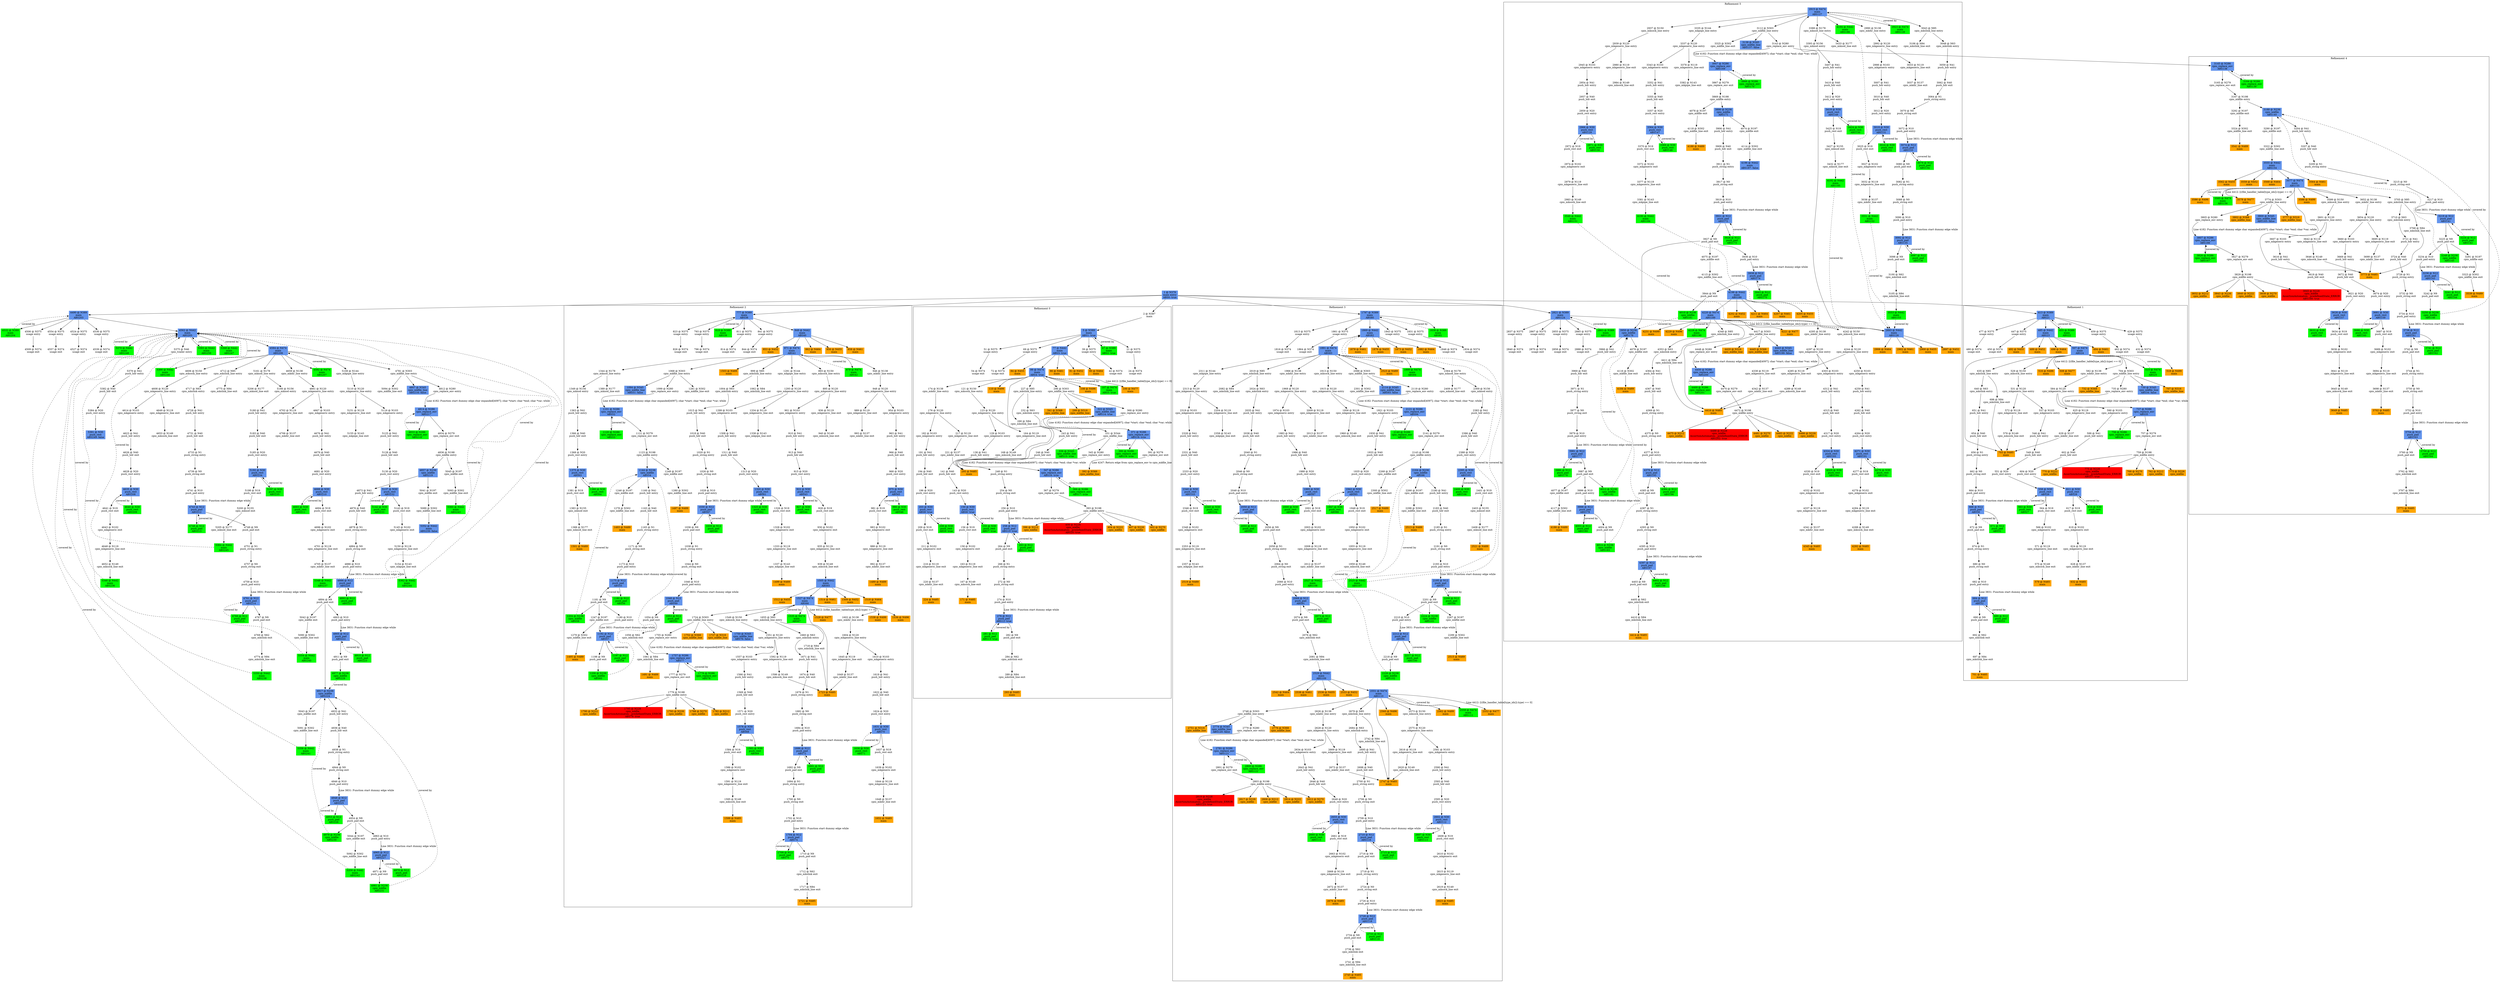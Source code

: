 digraph ARG {
node [style="filled" shape="box" color="white"]
subgraph cluster_0 {
label="Refinement 0"
2 [label="2 @ N387\nmain" id="2"]
5 [fillcolor="cornflowerblue" label="5 @ N389\nmain\nABS1: true" id="5"]
51 [label="51 @ N375\nusage entry" id="51"]
54 [label="54 @ N374\nusage exit" id="54"]
69 [label="69 @ N375\nusage entry" id="69"]
72 [label="72 @ N374\nusage exit" id="72"]
77 [fillcolor="cornflowerblue" label="77 @ N442\nmain\nABS3: true" id="77"]
86 [fillcolor="orange" label="86 @ N461\nmain" id="86"]
81 [fillcolor="orange" label="81 @ N452\nmain" id="81"]
90 [fillcolor="orange" label="90 @ N464\nmain" id="90"]
84 [fillcolor="orange" label="84 @ N455\nmain" id="84"]
99 [fillcolor="cornflowerblue" label="99 @ N474\nmain\nABS4: true" id="99"]
121 [label="121 @ N150\ncpio_mksock_line entry" id="121"]
123 [label="123 @ N120\ncpio_mkgeneric_line entry" id="123"]
164 [label="164 @ N119\ncpio_mkgeneric_line exit" id="164"]
168 [label="168 @ N149\ncpio_mksock_line exit" id="168"]
295 [fillcolor="orange" label="295 @ N485\nmain" id="295"]
129 [label="129 @ N103\ncpio_mkgeneric entry" id="129"]
138 [label="138 @ N41\npush_hdr entry" id="138"]
141 [label="141 @ N40\npush_hdr exit" id="141"]
143 [label="143 @ N20\npush_rest entry" id="143"]
150 [fillcolor="cornflowerblue" label="150 @ N30\npush_rest\nABS6: true" id="150"]
156 [label="156 @ N19\npush_rest exit" id="156"]
158 [label="158 @ N102\ncpio_mkgeneric exit" id="158"]
163 [label="163 @ N119\ncpio_mkgeneric_line exit" id="163"]
167 [label="167 @ N149\ncpio_mksock_line exit" id="167"]
171 [fillcolor="orange" label="171 @ N485\nmain" id="171"]
155 [fillcolor="green" label="155 @ N30\npush_rest\nABS7: true" id="155"]
110 [fillcolor="orange" label="110 @ N499\nmain" id="110"]
174 [label="174 @ N138\ncpio_mkdir_line entry" id="174"]
176 [label="176 @ N120\ncpio_mkgeneric_line entry" id="176"]
182 [label="182 @ N103\ncpio_mkgeneric entry" id="182"]
191 [label="191 @ N41\npush_hdr entry" id="191"]
194 [label="194 @ N40\npush_hdr exit" id="194"]
196 [label="196 @ N20\npush_rest entry" id="196"]
203 [fillcolor="cornflowerblue" label="203 @ N30\npush_rest\nABS8: true" id="203"]
209 [label="209 @ N19\npush_rest exit" id="209"]
211 [label="211 @ N102\ncpio_mkgeneric exit" id="211"]
216 [label="216 @ N119\ncpio_mkgeneric_line exit" id="216"]
220 [label="220 @ N137\ncpio_mkdir_line exit" id="220"]
224 [fillcolor="orange" label="224 @ N485\nmain" id="224"]
208 [fillcolor="green" label="208 @ N30\npush_rest\nABS9: true" id="208"]
217 [label="217 @ N119\ncpio_mkgeneric_line exit" id="217"]
221 [label="221 @ N137\ncpio_mkdir_line exit" id="221"]
227 [label="227 @ N85\ncpio_mkslink_line entry" id="227"]
290 [label="290 @ N84\ncpio_mkslink_line exit" id="290"]
232 [label="232 @ N63\ncpio_mkslink entry" id="232"]
243 [label="243 @ N41\npush_hdr entry" id="243"]
246 [label="246 @ N40\npush_hdr exit" id="246"]
248 [label="248 @ N1\npush_string entry" id="248"]
254 [label="254 @ N0\npush_string exit" id="254"]
256 [label="256 @ N10\npush_pad entry" id="256"]
258 [fillcolor="cornflowerblue" label="258 @ N12\npush_pad\nABS10: true" id="258"]
264 [label="264 @ N9\npush_pad exit" id="264"]
266 [label="266 @ N1\npush_string entry" id="266"]
272 [label="272 @ N0\npush_string exit" id="272"]
274 [label="274 @ N10\npush_pad entry" id="274"]
276 [fillcolor="cornflowerblue" label="276 @ N12\npush_pad\nABS12: true" id="276"]
281 [fillcolor="green" label="281 @ N12\npush_pad\nABS13: true" id="281"]
282 [label="282 @ N9\npush_pad exit" id="282"]
284 [label="284 @ N62\ncpio_mkslink exit" id="284"]
289 [label="289 @ N84\ncpio_mkslink_line exit" id="289"]
293 [fillcolor="orange" label="293 @ N485\nmain" id="293"]
263 [fillcolor="green" label="263 @ N12\npush_pad\nABS11: true" id="263"]
107 [fillcolor="green" label="107 @ N474\nmain\nABS5: true" id="107"]
296 [label="296 @ N303\ncpio_mkfile_line entry" id="296"]
322 [fillcolor="cornflowerblue" label="322 @ N345\ncpio_mkfile_line\nABS14: true" id="322"]
331 [label="331 @ N344\ncpio_mkfile_line" id="331"]
345 [label="345 @ N280\ncpio_replace_env entry" id="345"]
347 [fillcolor="cornflowerblue" label="347 @ N286\ncpio_replace_env\nABS16: true" id="347"]
366 [fillcolor="green" label="366 @ N286\ncpio_replace_env\nABS17: true" id="366"]
367 [label="367 @ N279\ncpio_replace_env exit" id="367"]
393 [label="393 @ N198\ncpio_mkfile entry" id="393"]
409 [fillcolor="red" label="409 @ N228\ncpio_mkfile\nAssertionAutomaton: _predefinedState_ERROR\nABS20: true" id="409"]
404 [fillcolor="orange" label="404 @ N222\ncpio_mkfile" id="404"]
407 [fillcolor="orange" label="407 @ N226\ncpio_mkfile" id="407"]
402 [fillcolor="orange" label="402 @ N270\ncpio_mkfile" id="402"]
396 [fillcolor="orange" label="396 @ N212\ncpio_mkfile" id="396"]
336 [fillcolor="green" label="336 @ N345\ncpio_mkfile_line\nABS15: true" id="336"]
369 [label="369 @ N280\ncpio_replace_env entry" id="369"]
371 [fillcolor="cornflowerblue" label="371 @ N286\ncpio_replace_env\nABS18: true" id="371"]
390 [fillcolor="green" label="390 @ N286\ncpio_replace_env\nABS19: true" id="390"]
391 [label="391 @ N279\ncpio_replace_env exit" id="391"]
392 [fillcolor="orange" label="392 @ N366\ncpio_mkfile_line" id="392"]
341 [fillcolor="orange" label="341 @ N368\ncpio_mkfile_line" id="341"]
299 [fillcolor="orange" label="299 @ N316\ncpio_mkfile_line" id="299"]
108 [fillcolor="orange" label="108 @ N496\nmain" id="108"]
100 [fillcolor="orange" label="100 @ N477\nmain" id="100"]
39 [label="39 @ N375\nusage entry" id="39"]
42 [label="42 @ N374\nusage exit" id="42"]
47 [fillcolor="green" label="47 @ N389\nmain\nABS2: true" id="47"]
21 [label="21 @ N375\nusage entry" id="21"]
24 [label="24 @ N374\nusage exit" id="24"]
2 -> 5 []
47 -> 5 [style="dashed" weight="0" label="covered by"]
5 -> 21 []
5 -> 47 []
5 -> 39 []
5 -> 77 []
5 -> 69 []
5 -> 51 []
51 -> 54 []
69 -> 72 []
77 -> 99 []
77 -> 84 []
77 -> 90 []
77 -> 81 []
77 -> 86 []
107 -> 99 [style="dashed" weight="0" label="covered by"]
99 -> 100 [label="Line 4412: [((file_handler_table[type_idx]).type) == 0]" id="99 -> 100"]
99 -> 108 []
99 -> 296 []
99 -> 295 []
99 -> 107 []
99 -> 227 []
99 -> 174 []
99 -> 110 []
99 -> 121 []
121 -> 123 []
123 -> 129 []
123 -> 164 []
164 -> 168 []
168 -> 295 []
129 -> 138 []
138 -> 141 []
141 -> 143 []
143 -> 150 []
155 -> 150 [style="dashed" weight="0" label="covered by"]
150 -> 155 []
150 -> 156 []
156 -> 158 []
158 -> 163 []
163 -> 167 []
167 -> 171 []
174 -> 176 []
176 -> 217 []
176 -> 182 []
182 -> 191 []
191 -> 194 []
194 -> 196 []
196 -> 203 []
208 -> 203 [style="dashed" weight="0" label="covered by"]
203 -> 208 []
203 -> 209 []
209 -> 211 []
211 -> 216 []
216 -> 220 []
220 -> 224 []
217 -> 221 []
221 -> 295 []
227 -> 232 []
227 -> 290 []
290 -> 295 []
232 -> 243 []
243 -> 246 []
246 -> 248 []
248 -> 254 []
254 -> 256 []
256 -> 258 [label="Line 3831: Function start dummy edge while" id="256 -> 258"]
263 -> 258 [style="dashed" weight="0" label="covered by"]
258 -> 263 []
258 -> 264 []
264 -> 266 []
266 -> 272 []
272 -> 274 []
274 -> 276 [label="Line 3831: Function start dummy edge while" id="274 -> 276"]
281 -> 276 [style="dashed" weight="0" label="covered by"]
276 -> 282 []
276 -> 281 []
282 -> 284 []
284 -> 289 []
289 -> 293 []
296 -> 299 []
296 -> 341 []
296 -> 369 []
296 -> 322 []
336 -> 322 [style="dashed" weight="0" label="covered by"]
322 -> 331 []
331 -> 336 []
331 -> 345 []
345 -> 347 [label="Line 4182: Function start dummy edge char expanded[4097]; char *start; char *end; char *var; while" id="345 -> 347"]
366 -> 347 [style="dashed" weight="0" label="covered by"]
347 -> 367 []
347 -> 366 []
367 -> 393 []
393 -> 396 []
393 -> 402 []
393 -> 407 []
393 -> 404 []
393 -> 409 []
369 -> 371 [label="Line 4182: Function start dummy edge char expanded[4097]; char *start; char *end; char *var; while" id="369 -> 371"]
390 -> 371 [style="dashed" weight="0" label="covered by"]
371 -> 391 []
371 -> 390 []
391 -> 392 [label="Line 4247: Return edge from cpio_replace_env to cpio_mkfile_line" id="391 -> 392"]
39 -> 42 []
21 -> 24 []
}
1 -> 2
subgraph cluster_1 {
label="Refinement 1"
413 [fillcolor="cornflowerblue" label="413 @ N389\nmain\nABS21" id="413"]
477 [label="477 @ N375\nusage entry" id="477"]
480 [label="480 @ N374\nusage exit" id="480"]
447 [label="447 @ N375\nusage entry" id="447"]
450 [label="450 @ N374\nusage exit" id="450"]
455 [fillcolor="green" label="455 @ N389\nmain\nABS22" id="455"]
485 [fillcolor="cornflowerblue" label="485 @ N442\nmain\nABS23" id="485"]
507 [fillcolor="cornflowerblue" label="507 @ N474\nmain\nABS24" id="507"]
635 [label="635 @ N85\ncpio_mkslink_line entry" id="635"]
698 [label="698 @ N84\ncpio_mkslink_line exit" id="698"]
703 [fillcolor="orange" label="703 @ N485\nmain" id="703"]
640 [label="640 @ N63\ncpio_mkslink entry" id="640"]
651 [label="651 @ N41\npush_hdr entry" id="651"]
654 [label="654 @ N40\npush_hdr exit" id="654"]
656 [label="656 @ N1\npush_string entry" id="656"]
662 [label="662 @ N0\npush_string exit" id="662"]
664 [label="664 @ N10\npush_pad entry" id="664"]
666 [fillcolor="cornflowerblue" label="666 @ N12\npush_pad\nABS30" id="666"]
672 [label="672 @ N9\npush_pad exit" id="672"]
674 [label="674 @ N1\npush_string entry" id="674"]
680 [label="680 @ N0\npush_string exit" id="680"]
682 [label="682 @ N10\npush_pad entry" id="682"]
684 [fillcolor="cornflowerblue" label="684 @ N12\npush_pad\nABS32" id="684"]
690 [label="690 @ N9\npush_pad exit" id="690"]
692 [label="692 @ N62\ncpio_mkslink exit" id="692"]
697 [label="697 @ N84\ncpio_mkslink_line exit" id="697"]
701 [fillcolor="orange" label="701 @ N485\nmain" id="701"]
689 [fillcolor="green" label="689 @ N12\npush_pad\nABS33" id="689"]
671 [fillcolor="green" label="671 @ N12\npush_pad\nABS31" id="671"]
582 [label="582 @ N138\ncpio_mkdir_line entry" id="582"]
584 [label="584 @ N120\ncpio_mkgeneric_line entry" id="584"]
625 [label="625 @ N119\ncpio_mkgeneric_line exit" id="625"]
629 [label="629 @ N137\ncpio_mkdir_line exit" id="629"]
590 [label="590 @ N103\ncpio_mkgeneric entry" id="590"]
599 [label="599 @ N41\npush_hdr entry" id="599"]
602 [label="602 @ N40\npush_hdr exit" id="602"]
604 [label="604 @ N20\npush_rest entry" id="604"]
611 [fillcolor="cornflowerblue" label="611 @ N30\npush_rest\nABS28" id="611"]
616 [fillcolor="green" label="616 @ N30\npush_rest\nABS29" id="616"]
617 [label="617 @ N19\npush_rest exit" id="617"]
619 [label="619 @ N102\ncpio_mkgeneric exit" id="619"]
624 [label="624 @ N119\ncpio_mkgeneric_line exit" id="624"]
628 [label="628 @ N137\ncpio_mkdir_line exit" id="628"]
632 [fillcolor="orange" label="632 @ N485\nmain" id="632"]
516 [fillcolor="orange" label="516 @ N496\nmain" id="516"]
508 [fillcolor="orange" label="508 @ N477\nmain" id="508"]
515 [fillcolor="green" label="515 @ N474\nmain\nABS25" id="515"]
704 [label="704 @ N303\ncpio_mkfile_line entry" id="704"]
732 [fillcolor="orange" label="732 @ N368\ncpio_mkfile_line" id="732"]
730 [fillcolor="cornflowerblue" label="730 @ N345\ncpio_mkfile_line\nABS34: false" id="730"]
707 [fillcolor="orange" label="707 @ N316\ncpio_mkfile_line" id="707"]
735 [label="735 @ N280\ncpio_replace_env entry" id="735"]
737 [fillcolor="cornflowerblue" label="737 @ N286\ncpio_replace_env\nABS35" id="737"]
757 [label="757 @ N279\ncpio_replace_env exit" id="757"]
759 [label="759 @ N198\ncpio_mkfile entry" id="759"]
775 [fillcolor="red" label="775 @ N228\ncpio_mkfile\nAssertionAutomaton: _predefinedState_ERROR\nABS37: true" id="775"]
768 [fillcolor="orange" label="768 @ N270\ncpio_mkfile" id="768"]
762 [fillcolor="orange" label="762 @ N212\ncpio_mkfile" id="762"]
773 [fillcolor="orange" label="773 @ N226\ncpio_mkfile" id="773"]
770 [fillcolor="orange" label="770 @ N222\ncpio_mkfile" id="770"]
756 [fillcolor="green" label="756 @ N286\ncpio_replace_env\nABS36" id="756"]
529 [label="529 @ N150\ncpio_mksock_line entry" id="529"]
531 [label="531 @ N120\ncpio_mkgeneric_line entry" id="531"]
572 [label="572 @ N119\ncpio_mkgeneric_line exit" id="572"]
576 [label="576 @ N149\ncpio_mksock_line exit" id="576"]
537 [label="537 @ N103\ncpio_mkgeneric entry" id="537"]
546 [label="546 @ N41\npush_hdr entry" id="546"]
549 [label="549 @ N40\npush_hdr exit" id="549"]
551 [label="551 @ N20\npush_rest entry" id="551"]
558 [fillcolor="cornflowerblue" label="558 @ N30\npush_rest\nABS26" id="558"]
564 [label="564 @ N19\npush_rest exit" id="564"]
566 [label="566 @ N102\ncpio_mkgeneric exit" id="566"]
571 [label="571 @ N119\ncpio_mkgeneric_line exit" id="571"]
575 [label="575 @ N149\ncpio_mksock_line exit" id="575"]
579 [fillcolor="orange" label="579 @ N485\nmain" id="579"]
563 [fillcolor="green" label="563 @ N30\npush_rest\nABS27" id="563"]
518 [fillcolor="orange" label="518 @ N499\nmain" id="518"]
494 [fillcolor="orange" label="494 @ N461\nmain" id="494"]
492 [fillcolor="orange" label="492 @ N455\nmain" id="492"]
489 [fillcolor="orange" label="489 @ N452\nmain" id="489"]
498 [fillcolor="orange" label="498 @ N464\nmain" id="498"]
459 [label="459 @ N375\nusage entry" id="459"]
462 [label="462 @ N374\nusage exit" id="462"]
429 [label="429 @ N375\nusage entry" id="429"]
432 [label="432 @ N374\nusage exit" id="432"]
455 -> 413 [style="dashed" weight="0" label="covered by"]
413 -> 429 []
413 -> 459 []
413 -> 485 []
413 -> 455 []
413 -> 447 []
413 -> 477 []
477 -> 480 []
447 -> 450 []
485 -> 498 []
485 -> 489 []
485 -> 492 []
485 -> 494 []
485 -> 507 []
515 -> 507 [style="dashed" weight="0" label="covered by"]
507 -> 518 []
507 -> 703 []
507 -> 529 []
507 -> 704 []
507 -> 515 []
507 -> 508 [label="Line 4412: [((file_handler_table[type_idx]).type) == 0]" id="507 -> 508"]
507 -> 516 []
507 -> 582 []
507 -> 635 []
635 -> 640 []
635 -> 698 []
698 -> 703 []
640 -> 651 []
651 -> 654 []
654 -> 656 []
656 -> 662 []
662 -> 664 []
664 -> 666 [label="Line 3831: Function start dummy edge while" id="664 -> 666"]
671 -> 666 [style="dashed" weight="0" label="covered by"]
666 -> 671 []
666 -> 672 []
672 -> 674 []
674 -> 680 []
680 -> 682 []
682 -> 684 [label="Line 3831: Function start dummy edge while" id="682 -> 684"]
689 -> 684 [style="dashed" weight="0" label="covered by"]
684 -> 689 []
684 -> 690 []
690 -> 692 []
692 -> 697 []
697 -> 701 []
582 -> 584 []
584 -> 590 []
584 -> 625 []
625 -> 629 []
629 -> 703 []
590 -> 599 []
599 -> 602 []
602 -> 604 []
604 -> 611 []
616 -> 611 [style="dashed" weight="0" label="covered by"]
611 -> 617 []
611 -> 616 []
617 -> 619 []
619 -> 624 []
624 -> 628 []
628 -> 632 []
704 -> 735 []
704 -> 707 []
704 -> 730 []
704 -> 732 []
735 -> 737 [label="Line 4182: Function start dummy edge char expanded[4097]; char *start; char *end; char *var; while" id="735 -> 737"]
756 -> 737 [style="dashed" weight="0" label="covered by"]
737 -> 756 []
737 -> 757 []
757 -> 759 []
759 -> 770 []
759 -> 773 []
759 -> 762 []
759 -> 768 []
759 -> 775 []
529 -> 531 []
531 -> 537 []
531 -> 572 []
572 -> 576 []
576 -> 703 []
537 -> 546 []
546 -> 549 []
549 -> 551 []
551 -> 558 []
563 -> 558 [style="dashed" weight="0" label="covered by"]
558 -> 563 []
558 -> 564 []
564 -> 566 []
566 -> 571 []
571 -> 575 []
575 -> 579 []
459 -> 462 []
429 -> 432 []
}
1 -> 413
subgraph cluster_2 {
label="Refinement 2"
777 [fillcolor="cornflowerblue" label="777 @ N389\nmain\nABS38" id="777"]
819 [fillcolor="green" label="819 @ N389\nmain\nABS39" id="819"]
823 [label="823 @ N375\nusage entry" id="823"]
826 [label="826 @ N374\nusage exit" id="826"]
793 [label="793 @ N375\nusage entry" id="793"]
796 [label="796 @ N374\nusage exit" id="796"]
811 [label="811 @ N375\nusage entry" id="811"]
814 [label="814 @ N374\nusage exit" id="814"]
841 [label="841 @ N375\nusage entry" id="841"]
844 [label="844 @ N374\nusage exit" id="844"]
849 [fillcolor="cornflowerblue" label="849 @ N442\nmain\nABS40" id="849"]
871 [fillcolor="cornflowerblue" label="871 @ N474\nmain\nABS41" id="871"]
1344 [label="1344 @ N178\ncpio_mknod_line entry" id="1344"]
1349 [label="1349 @ N156\ncpio_mknod entry" id="1349"]
1363 [label="1363 @ N41\npush_hdr entry" id="1363"]
1366 [label="1366 @ N40\npush_hdr exit" id="1366"]
1368 [label="1368 @ N20\npush_rest entry" id="1368"]
1375 [fillcolor="cornflowerblue" label="1375 @ N30\npush_rest\nABS63" id="1375"]
1380 [fillcolor="green" label="1380 @ N30\npush_rest\nABS64" id="1380"]
1381 [label="1381 @ N19\npush_rest exit" id="1381"]
1383 [label="1383 @ N155\ncpio_mknod exit" id="1383"]
1388 [label="1388 @ N177\ncpio_mknod_line exit" id="1388"]
1501 [fillcolor="orange" label="1501 @ N489\nmain" id="1501"]
1389 [label="1389 @ N177\ncpio_mknod_line exit" id="1389"]
1068 [label="1068 @ N303\ncpio_mkfile_line entry" id="1068"]
1281 [label="1281 @ N302\ncpio_mkfile_line exit" id="1281"]
1094 [fillcolor="cornflowerblue" label="1094 @ N345\ncpio_mkfile_line\nABS51: false" id="1094"]
1099 [label="1099 @ N280\ncpio_replace_env entry" id="1099"]
1101 [fillcolor="cornflowerblue" label="1101 @ N286\ncpio_replace_env\nABS52" id="1101"]
1120 [fillcolor="green" label="1120 @ N286\ncpio_replace_env\nABS53" id="1120"]
1121 [label="1121 @ N279\ncpio_replace_env exit" id="1121"]
1123 [label="1123 @ N198\ncpio_mkfile entry" id="1123"]
1248 [label="1248 @ N197\ncpio_mkfile exit" id="1248"]
1280 [label="1280 @ N302\ncpio_mkfile_line exit" id="1280"]
1497 [fillcolor="orange" label="1497 @ N489\nmain" id="1497"]
1144 [fillcolor="cornflowerblue" label="1144 @ N236\ncpio_mkfile\nABS54" id="1144"]
1246 [label="1246 @ N197\ncpio_mkfile exit" id="1246"]
1278 [label="1278 @ N302\ncpio_mkfile_line exit" id="1278"]
1493 [fillcolor="orange" label="1493 @ N489\nmain" id="1493"]
1160 [label="1160 @ N41\npush_hdr entry" id="1160"]
1163 [label="1163 @ N40\npush_hdr exit" id="1163"]
1165 [label="1165 @ N1\npush_string entry" id="1165"]
1171 [label="1171 @ N0\npush_string exit" id="1171"]
1173 [label="1173 @ N10\npush_pad entry" id="1173"]
1175 [fillcolor="cornflowerblue" label="1175 @ N12\npush_pad\nABS55" id="1175"]
1181 [label="1181 @ N9\npush_pad exit" id="1181"]
1204 [fillcolor="green" label="1204 @ N236\ncpio_mkfile\nABS59" id="1204"]
1247 [label="1247 @ N197\ncpio_mkfile exit" id="1247"]
1279 [label="1279 @ N302\ncpio_mkfile_line exit" id="1279"]
1495 [fillcolor="orange" label="1495 @ N489\nmain" id="1495"]
1190 [label="1190 @ N10\npush_pad entry" id="1190"]
1192 [fillcolor="cornflowerblue" label="1192 @ N12\npush_pad\nABS57" id="1192"]
1197 [fillcolor="green" label="1197 @ N12\npush_pad\nABS58" id="1197"]
1198 [label="1198 @ N9\npush_pad exit" id="1198"]
1206 [fillcolor="green" label="1206 @ N236\ncpio_mkfile\nABS60" id="1206"]
1180 [fillcolor="green" label="1180 @ N12\npush_pad\nABS56" id="1180"]
1503 [fillcolor="orange" label="1503 @ N489\nmain" id="1503"]
999 [label="999 @ N85\ncpio_mkslink_line entry" id="999"]
1004 [label="1004 @ N63\ncpio_mkslink entry" id="1004"]
1015 [label="1015 @ N41\npush_hdr entry" id="1015"]
1018 [label="1018 @ N40\npush_hdr exit" id="1018"]
1020 [label="1020 @ N1\npush_string entry" id="1020"]
1026 [label="1026 @ N0\npush_string exit" id="1026"]
1028 [label="1028 @ N10\npush_pad entry" id="1028"]
1030 [fillcolor="cornflowerblue" label="1030 @ N12\npush_pad\nABS47" id="1030"]
1036 [label="1036 @ N9\npush_pad exit" id="1036"]
1038 [label="1038 @ N1\npush_string entry" id="1038"]
1044 [label="1044 @ N0\npush_string exit" id="1044"]
1046 [label="1046 @ N10\npush_pad entry" id="1046"]
1048 [fillcolor="cornflowerblue" label="1048 @ N12\npush_pad\nABS49" id="1048"]
1054 [label="1054 @ N9\npush_pad exit" id="1054"]
1056 [label="1056 @ N62\ncpio_mkslink exit" id="1056"]
1061 [label="1061 @ N84\ncpio_mkslink_line exit" id="1061"]
1491 [fillcolor="orange" label="1491 @ N489\nmain" id="1491"]
1053 [fillcolor="green" label="1053 @ N12\npush_pad\nABS50" id="1053"]
1035 [fillcolor="green" label="1035 @ N12\npush_pad\nABS48" id="1035"]
1062 [label="1062 @ N84\ncpio_mkslink_line exit" id="1062"]
1291 [label="1291 @ N144\ncpio_mkpipe_line entry" id="1291"]
1293 [label="1293 @ N120\ncpio_mkgeneric_line entry" id="1293"]
1334 [label="1334 @ N119\ncpio_mkgeneric_line exit" id="1334"]
1338 [label="1338 @ N143\ncpio_mkpipe_line exit" id="1338"]
1299 [label="1299 @ N103\ncpio_mkgeneric entry" id="1299"]
1308 [label="1308 @ N41\npush_hdr entry" id="1308"]
1311 [label="1311 @ N40\npush_hdr exit" id="1311"]
1313 [label="1313 @ N20\npush_rest entry" id="1313"]
1320 [fillcolor="cornflowerblue" label="1320 @ N30\npush_rest\nABS61" id="1320"]
1326 [label="1326 @ N19\npush_rest exit" id="1326"]
1328 [label="1328 @ N102\ncpio_mkgeneric exit" id="1328"]
1333 [label="1333 @ N119\ncpio_mkgeneric_line exit" id="1333"]
1337 [label="1337 @ N143\ncpio_mkpipe_line exit" id="1337"]
1499 [fillcolor="orange" label="1499 @ N489\nmain" id="1499"]
1325 [fillcolor="green" label="1325 @ N30\npush_rest\nABS62" id="1325"]
893 [label="893 @ N150\ncpio_mksock_line entry" id="893"]
895 [label="895 @ N120\ncpio_mkgeneric_line entry" id="895"]
936 [label="936 @ N119\ncpio_mkgeneric_line exit" id="936"]
940 [label="940 @ N149\ncpio_mksock_line exit" id="940"]
901 [label="901 @ N103\ncpio_mkgeneric entry" id="901"]
910 [label="910 @ N41\npush_hdr entry" id="910"]
913 [label="913 @ N40\npush_hdr exit" id="913"]
915 [label="915 @ N20\npush_rest entry" id="915"]
922 [fillcolor="cornflowerblue" label="922 @ N30\npush_rest\nABS43" id="922"]
928 [label="928 @ N19\npush_rest exit" id="928"]
930 [label="930 @ N102\ncpio_mkgeneric exit" id="930"]
935 [label="935 @ N119\ncpio_mkgeneric_line exit" id="935"]
939 [label="939 @ N149\ncpio_mksock_line exit" id="939"]
1505 [fillcolor="cornflowerblue" label="1505 @ N442\nmain\nABS65" id="1505"]
1518 [fillcolor="orange" label="1518 @ N464\nmain" id="1518"]
1512 [fillcolor="orange" label="1512 @ N455\nmain" id="1512"]
1527 [fillcolor="cornflowerblue" label="1527 @ N474\nmain\nABS66" id="1527"]
1724 [label="1724 @ N303\ncpio_mkfile_line entry" id="1724"]
1750 [fillcolor="cornflowerblue" label="1750 @ N345\ncpio_mkfile_line\nABS76: false" id="1750"]
1752 [fillcolor="orange" label="1752 @ N368\ncpio_mkfile_line" id="1752"]
1755 [label="1755 @ N280\ncpio_replace_env entry" id="1755"]
1757 [fillcolor="cornflowerblue" label="1757 @ N286\ncpio_replace_env\nABS77" id="1757"]
1777 [label="1777 @ N279\ncpio_replace_env exit" id="1777"]
1779 [label="1779 @ N198\ncpio_mkfile entry" id="1779"]
1793 [fillcolor="orange" label="1793 @ N226\ncpio_mkfile" id="1793"]
1788 [fillcolor="orange" label="1788 @ N270\ncpio_mkfile" id="1788"]
1782 [fillcolor="orange" label="1782 @ N212\ncpio_mkfile" id="1782"]
1790 [fillcolor="orange" label="1790 @ N222\ncpio_mkfile" id="1790"]
1795 [fillcolor="red" label="1795 @ N228\ncpio_mkfile\nAssertionAutomaton: _predefinedState_ERROR\nABS79: true" id="1795"]
1776 [fillcolor="green" label="1776 @ N286\ncpio_replace_env\nABS78" id="1776"]
1727 [fillcolor="orange" label="1727 @ N316\ncpio_mkfile_line" id="1727"]
1655 [label="1655 @ N85\ncpio_mkslink_line entry" id="1655"]
1718 [label="1718 @ N84\ncpio_mkslink_line exit" id="1718"]
1723 [fillcolor="orange" label="1723 @ N485\nmain" id="1723"]
1660 [label="1660 @ N63\ncpio_mkslink entry" id="1660"]
1671 [label="1671 @ N41\npush_hdr entry" id="1671"]
1674 [label="1674 @ N40\npush_hdr exit" id="1674"]
1676 [label="1676 @ N1\npush_string entry" id="1676"]
1682 [label="1682 @ N0\npush_string exit" id="1682"]
1684 [label="1684 @ N10\npush_pad entry" id="1684"]
1686 [fillcolor="cornflowerblue" label="1686 @ N12\npush_pad\nABS72" id="1686"]
1692 [label="1692 @ N9\npush_pad exit" id="1692"]
1694 [label="1694 @ N1\npush_string entry" id="1694"]
1700 [label="1700 @ N0\npush_string exit" id="1700"]
1702 [label="1702 @ N10\npush_pad entry" id="1702"]
1704 [fillcolor="cornflowerblue" label="1704 @ N12\npush_pad\nABS74" id="1704"]
1709 [fillcolor="green" label="1709 @ N12\npush_pad\nABS75" id="1709"]
1710 [label="1710 @ N9\npush_pad exit" id="1710"]
1712 [label="1712 @ N62\ncpio_mkslink exit" id="1712"]
1717 [label="1717 @ N84\ncpio_mkslink_line exit" id="1717"]
1721 [fillcolor="orange" label="1721 @ N485\nmain" id="1721"]
1691 [fillcolor="green" label="1691 @ N12\npush_pad\nABS73" id="1691"]
1535 [fillcolor="green" label="1535 @ N474\nmain\nABS67" id="1535"]
1528 [fillcolor="orange" label="1528 @ N477\nmain" id="1528"]
1602 [label="1602 @ N138\ncpio_mkdir_line entry" id="1602"]
1604 [label="1604 @ N120\ncpio_mkgeneric_line entry" id="1604"]
1645 [label="1645 @ N119\ncpio_mkgeneric_line exit" id="1645"]
1649 [label="1649 @ N137\ncpio_mkdir_line exit" id="1649"]
1610 [label="1610 @ N103\ncpio_mkgeneric entry" id="1610"]
1619 [label="1619 @ N41\npush_hdr entry" id="1619"]
1622 [label="1622 @ N40\npush_hdr exit" id="1622"]
1624 [label="1624 @ N20\npush_rest entry" id="1624"]
1631 [fillcolor="cornflowerblue" label="1631 @ N30\npush_rest\nABS70" id="1631"]
1637 [label="1637 @ N19\npush_rest exit" id="1637"]
1639 [label="1639 @ N102\ncpio_mkgeneric exit" id="1639"]
1644 [label="1644 @ N119\ncpio_mkgeneric_line exit" id="1644"]
1648 [label="1648 @ N137\ncpio_mkdir_line exit" id="1648"]
1652 [fillcolor="orange" label="1652 @ N485\nmain" id="1652"]
1636 [fillcolor="green" label="1636 @ N30\npush_rest\nABS71" id="1636"]
1538 [fillcolor="orange" label="1538 @ N499\nmain" id="1538"]
1536 [fillcolor="orange" label="1536 @ N496\nmain" id="1536"]
1549 [label="1549 @ N150\ncpio_mksock_line entry" id="1549"]
1551 [label="1551 @ N120\ncpio_mkgeneric_line entry" id="1551"]
1557 [label="1557 @ N103\ncpio_mkgeneric entry" id="1557"]
1566 [label="1566 @ N41\npush_hdr entry" id="1566"]
1569 [label="1569 @ N40\npush_hdr exit" id="1569"]
1571 [label="1571 @ N20\npush_rest entry" id="1571"]
1578 [fillcolor="cornflowerblue" label="1578 @ N30\npush_rest\nABS68" id="1578"]
1584 [label="1584 @ N19\npush_rest exit" id="1584"]
1586 [label="1586 @ N102\ncpio_mkgeneric exit" id="1586"]
1591 [label="1591 @ N119\ncpio_mkgeneric_line exit" id="1591"]
1595 [label="1595 @ N149\ncpio_mksock_line exit" id="1595"]
1599 [fillcolor="orange" label="1599 @ N485\nmain" id="1599"]
1583 [fillcolor="green" label="1583 @ N30\npush_rest\nABS69" id="1583"]
1592 [label="1592 @ N119\ncpio_mkgeneric_line exit" id="1592"]
1596 [label="1596 @ N149\ncpio_mksock_line exit" id="1596"]
1514 [fillcolor="orange" label="1514 @ N461\nmain" id="1514"]
1509 [fillcolor="orange" label="1509 @ N452\nmain" id="1509"]
927 [fillcolor="green" label="927 @ N30\npush_rest\nABS44" id="927"]
879 [fillcolor="green" label="879 @ N474\nmain\nABS42" id="879"]
946 [label="946 @ N138\ncpio_mkdir_line entry" id="946"]
948 [label="948 @ N120\ncpio_mkgeneric_line entry" id="948"]
954 [label="954 @ N103\ncpio_mkgeneric entry" id="954"]
963 [label="963 @ N41\npush_hdr entry" id="963"]
966 [label="966 @ N40\npush_hdr exit" id="966"]
968 [label="968 @ N20\npush_rest entry" id="968"]
975 [fillcolor="cornflowerblue" label="975 @ N30\npush_rest\nABS45" id="975"]
980 [fillcolor="green" label="980 @ N30\npush_rest\nABS46" id="980"]
981 [label="981 @ N19\npush_rest exit" id="981"]
983 [label="983 @ N102\ncpio_mkgeneric exit" id="983"]
988 [label="988 @ N119\ncpio_mkgeneric_line exit" id="988"]
992 [label="992 @ N137\ncpio_mkdir_line exit" id="992"]
1489 [fillcolor="orange" label="1489 @ N489\nmain" id="1489"]
989 [label="989 @ N119\ncpio_mkgeneric_line exit" id="989"]
993 [label="993 @ N137\ncpio_mkdir_line exit" id="993"]
862 [fillcolor="orange" label="862 @ N464\nmain" id="862"]
856 [fillcolor="orange" label="856 @ N455\nmain" id="856"]
858 [fillcolor="orange" label="858 @ N461\nmain" id="858"]
853 [fillcolor="orange" label="853 @ N452\nmain" id="853"]
819 -> 777 [style="dashed" weight="0" label="covered by"]
777 -> 849 []
777 -> 841 []
777 -> 811 []
777 -> 793 []
777 -> 823 []
777 -> 819 []
823 -> 826 []
793 -> 796 []
811 -> 814 []
841 -> 844 []
849 -> 853 []
849 -> 858 []
849 -> 856 []
849 -> 862 []
849 -> 871 []
879 -> 871 [style="dashed" weight="0" label="covered by"]
871 -> 946 []
871 -> 879 []
871 -> 893 []
871 -> 1291 []
871 -> 999 []
871 -> 1503 []
871 -> 1068 []
871 -> 1344 []
1344 -> 1389 []
1344 -> 1349 []
1349 -> 1363 []
1363 -> 1366 []
1366 -> 1368 []
1368 -> 1375 []
1380 -> 1375 [style="dashed" weight="0" label="covered by"]
1375 -> 1381 []
1375 -> 1380 []
1381 -> 1383 []
1383 -> 1388 []
1388 -> 1501 []
1068 -> 1099 []
1068 -> 1094 []
1068 -> 1281 []
1099 -> 1101 [label="Line 4182: Function start dummy edge char expanded[4097]; char *start; char *end; char *var; while" id="1099 -> 1101"]
1120 -> 1101 [style="dashed" weight="0" label="covered by"]
1101 -> 1121 []
1101 -> 1120 []
1121 -> 1123 []
1123 -> 1144 []
1123 -> 1248 []
1248 -> 1280 []
1280 -> 1497 []
1204 -> 1144 [style="dashed" weight="0" label="covered by"]
1206 -> 1144 [style="dashed" weight="0" label="covered by"]
1144 -> 1160 []
1144 -> 1246 []
1246 -> 1278 []
1278 -> 1493 []
1160 -> 1163 []
1163 -> 1165 []
1165 -> 1171 []
1171 -> 1173 []
1173 -> 1175 [label="Line 3831: Function start dummy edge while" id="1173 -> 1175"]
1180 -> 1175 [style="dashed" weight="0" label="covered by"]
1175 -> 1180 []
1175 -> 1181 []
1181 -> 1190 []
1181 -> 1247 []
1181 -> 1204 []
1247 -> 1279 []
1279 -> 1495 []
1190 -> 1192 [label="Line 3831: Function start dummy edge while" id="1190 -> 1192"]
1197 -> 1192 [style="dashed" weight="0" label="covered by"]
1192 -> 1198 []
1192 -> 1197 []
1198 -> 1206 []
999 -> 1062 []
999 -> 1004 []
1004 -> 1015 []
1015 -> 1018 []
1018 -> 1020 []
1020 -> 1026 []
1026 -> 1028 []
1028 -> 1030 [label="Line 3831: Function start dummy edge while" id="1028 -> 1030"]
1035 -> 1030 [style="dashed" weight="0" label="covered by"]
1030 -> 1035 []
1030 -> 1036 []
1036 -> 1038 []
1038 -> 1044 []
1044 -> 1046 []
1046 -> 1048 [label="Line 3831: Function start dummy edge while" id="1046 -> 1048"]
1053 -> 1048 [style="dashed" weight="0" label="covered by"]
1048 -> 1053 []
1048 -> 1054 []
1054 -> 1056 []
1056 -> 1061 []
1061 -> 1491 []
1291 -> 1293 []
1293 -> 1299 []
1293 -> 1334 []
1334 -> 1338 []
1299 -> 1308 []
1308 -> 1311 []
1311 -> 1313 []
1313 -> 1320 []
1325 -> 1320 [style="dashed" weight="0" label="covered by"]
1320 -> 1325 []
1320 -> 1326 []
1326 -> 1328 []
1328 -> 1333 []
1333 -> 1337 []
1337 -> 1499 []
893 -> 895 []
895 -> 901 []
895 -> 936 []
936 -> 940 []
901 -> 910 []
910 -> 913 []
913 -> 915 []
915 -> 922 []
927 -> 922 [style="dashed" weight="0" label="covered by"]
922 -> 927 []
922 -> 928 []
928 -> 930 []
930 -> 935 []
935 -> 939 []
939 -> 1505 []
1505 -> 1509 []
1505 -> 1514 []
1505 -> 1527 []
1505 -> 1512 []
1505 -> 1518 []
1535 -> 1527 [style="dashed" weight="0" label="covered by"]
1527 -> 1549 []
1527 -> 1536 []
1527 -> 1538 []
1527 -> 1723 []
1527 -> 1602 []
1527 -> 1528 [label="Line 4412: [((file_handler_table[type_idx]).type) == 0]" id="1527 -> 1528"]
1527 -> 1535 []
1527 -> 1655 []
1527 -> 1724 []
1724 -> 1727 []
1724 -> 1755 []
1724 -> 1752 []
1724 -> 1750 []
1755 -> 1757 [label="Line 4182: Function start dummy edge char expanded[4097]; char *start; char *end; char *var; while" id="1755 -> 1757"]
1776 -> 1757 [style="dashed" weight="0" label="covered by"]
1757 -> 1776 []
1757 -> 1777 []
1777 -> 1779 []
1779 -> 1795 []
1779 -> 1790 []
1779 -> 1782 []
1779 -> 1788 []
1779 -> 1793 []
1655 -> 1660 []
1655 -> 1718 []
1718 -> 1723 []
1660 -> 1671 []
1671 -> 1674 []
1674 -> 1676 []
1676 -> 1682 []
1682 -> 1684 []
1684 -> 1686 [label="Line 3831: Function start dummy edge while" id="1684 -> 1686"]
1691 -> 1686 [style="dashed" weight="0" label="covered by"]
1686 -> 1691 []
1686 -> 1692 []
1692 -> 1694 []
1694 -> 1700 []
1700 -> 1702 []
1702 -> 1704 [label="Line 3831: Function start dummy edge while" id="1702 -> 1704"]
1709 -> 1704 [style="dashed" weight="0" label="covered by"]
1704 -> 1710 []
1704 -> 1709 []
1710 -> 1712 []
1712 -> 1717 []
1717 -> 1721 []
1602 -> 1604 []
1604 -> 1610 []
1604 -> 1645 []
1645 -> 1649 []
1649 -> 1723 []
1610 -> 1619 []
1619 -> 1622 []
1622 -> 1624 []
1624 -> 1631 []
1636 -> 1631 [style="dashed" weight="0" label="covered by"]
1631 -> 1636 []
1631 -> 1637 []
1637 -> 1639 []
1639 -> 1644 []
1644 -> 1648 []
1648 -> 1652 []
1549 -> 1551 []
1551 -> 1592 []
1551 -> 1557 []
1557 -> 1566 []
1566 -> 1569 []
1569 -> 1571 []
1571 -> 1578 []
1583 -> 1578 [style="dashed" weight="0" label="covered by"]
1578 -> 1583 []
1578 -> 1584 []
1584 -> 1586 []
1586 -> 1591 []
1591 -> 1595 []
1595 -> 1599 []
1592 -> 1596 []
1596 -> 1723 []
946 -> 948 []
948 -> 989 []
948 -> 954 []
954 -> 963 []
963 -> 966 []
966 -> 968 []
968 -> 975 []
980 -> 975 [style="dashed" weight="0" label="covered by"]
975 -> 981 []
975 -> 980 []
981 -> 983 []
983 -> 988 []
988 -> 992 []
992 -> 1489 []
989 -> 993 []
}
1 -> 777
subgraph cluster_3 {
label="Refinement 3"
1797 [fillcolor="cornflowerblue" label="1797 @ N389\nmain\nABS80" id="1797"]
1813 [label="1813 @ N375\nusage entry" id="1813"]
1816 [label="1816 @ N374\nusage exit" id="1816"]
1861 [label="1861 @ N375\nusage entry" id="1861"]
1864 [label="1864 @ N374\nusage exit" id="1864"]
1869 [fillcolor="cornflowerblue" label="1869 @ N442\nmain\nABS82" id="1869"]
1878 [fillcolor="orange" label="1878 @ N461\nmain" id="1878"]
1876 [fillcolor="orange" label="1876 @ N455\nmain" id="1876"]
1873 [fillcolor="orange" label="1873 @ N452\nmain" id="1873"]
1882 [fillcolor="orange" label="1882 @ N464\nmain" id="1882"]
1891 [fillcolor="cornflowerblue" label="1891 @ N474\nmain\nABS83" id="1891"]
2523 [fillcolor="orange" label="2523 @ N489\nmain" id="2523"]
1899 [fillcolor="green" label="1899 @ N474\nmain\nABS84" id="1899"]
2311 [label="2311 @ N144\ncpio_mkpipe_line entry" id="2311"]
2313 [label="2313 @ N120\ncpio_mkgeneric_line entry" id="2313"]
2354 [label="2354 @ N119\ncpio_mkgeneric_line exit" id="2354"]
2358 [label="2358 @ N143\ncpio_mkpipe_line exit" id="2358"]
2319 [label="2319 @ N103\ncpio_mkgeneric entry" id="2319"]
2328 [label="2328 @ N41\npush_hdr entry" id="2328"]
2331 [label="2331 @ N40\npush_hdr exit" id="2331"]
2333 [label="2333 @ N20\npush_rest entry" id="2333"]
2340 [fillcolor="cornflowerblue" label="2340 @ N30\npush_rest\nABS103" id="2340"]
2346 [label="2346 @ N19\npush_rest exit" id="2346"]
2348 [label="2348 @ N102\ncpio_mkgeneric exit" id="2348"]
2353 [label="2353 @ N119\ncpio_mkgeneric_line exit" id="2353"]
2357 [label="2357 @ N143\ncpio_mkpipe_line exit" id="2357"]
2519 [fillcolor="orange" label="2519 @ N489\nmain" id="2519"]
2345 [fillcolor="green" label="2345 @ N30\npush_rest\nABS104" id="2345"]
2019 [label="2019 @ N85\ncpio_mkslink_line entry" id="2019"]
2082 [label="2082 @ N84\ncpio_mkslink_line exit" id="2082"]
2024 [label="2024 @ N63\ncpio_mkslink entry" id="2024"]
2035 [label="2035 @ N41\npush_hdr entry" id="2035"]
2038 [label="2038 @ N40\npush_hdr exit" id="2038"]
2040 [label="2040 @ N1\npush_string entry" id="2040"]
2046 [label="2046 @ N0\npush_string exit" id="2046"]
2048 [label="2048 @ N10\npush_pad entry" id="2048"]
2050 [fillcolor="cornflowerblue" label="2050 @ N12\npush_pad\nABS89" id="2050"]
2056 [label="2056 @ N9\npush_pad exit" id="2056"]
2058 [label="2058 @ N1\npush_string entry" id="2058"]
2064 [label="2064 @ N0\npush_string exit" id="2064"]
2066 [label="2066 @ N10\npush_pad entry" id="2066"]
2068 [fillcolor="cornflowerblue" label="2068 @ N12\npush_pad\nABS91" id="2068"]
2074 [label="2074 @ N9\npush_pad exit" id="2074"]
2076 [label="2076 @ N62\ncpio_mkslink exit" id="2076"]
2081 [label="2081 @ N84\ncpio_mkslink_line exit" id="2081"]
2529 [fillcolor="cornflowerblue" label="2529 @ N442\nmain\nABS109" id="2529"]
2542 [fillcolor="orange" label="2542 @ N464\nmain" id="2542"]
2538 [fillcolor="orange" label="2538 @ N461\nmain" id="2538"]
2536 [fillcolor="orange" label="2536 @ N455\nmain" id="2536"]
2533 [fillcolor="orange" label="2533 @ N452\nmain" id="2533"]
2551 [fillcolor="cornflowerblue" label="2551 @ N474\nmain\nABS110" id="2551"]
2748 [label="2748 @ N303\ncpio_mkfile_line entry" id="2748"]
2776 [fillcolor="orange" label="2776 @ N368\ncpio_mkfile_line" id="2776"]
2751 [fillcolor="orange" label="2751 @ N316\ncpio_mkfile_line" id="2751"]
2774 [fillcolor="cornflowerblue" label="2774 @ N345\ncpio_mkfile_line\nABS120: false" id="2774"]
2779 [label="2779 @ N280\ncpio_replace_env entry" id="2779"]
2781 [fillcolor="cornflowerblue" label="2781 @ N286\ncpio_replace_env\nABS121" id="2781"]
2800 [fillcolor="green" label="2800 @ N286\ncpio_replace_env\nABS122" id="2800"]
2801 [label="2801 @ N279\ncpio_replace_env exit" id="2801"]
2803 [label="2803 @ N198\ncpio_mkfile entry" id="2803"]
2806 [fillcolor="orange" label="2806 @ N212\ncpio_mkfile" id="2806"]
2814 [fillcolor="orange" label="2814 @ N222\ncpio_mkfile" id="2814"]
2812 [fillcolor="orange" label="2812 @ N270\ncpio_mkfile" id="2812"]
2819 [fillcolor="red" label="2819 @ N228\ncpio_mkfile\nAssertionAutomaton: _predefinedState_ERROR\nABS123: true" id="2819"]
2817 [fillcolor="orange" label="2817 @ N226\ncpio_mkfile" id="2817"]
2626 [label="2626 @ N138\ncpio_mkdir_line entry" id="2626"]
2628 [label="2628 @ N120\ncpio_mkgeneric_line entry" id="2628"]
2669 [label="2669 @ N119\ncpio_mkgeneric_line exit" id="2669"]
2673 [label="2673 @ N137\ncpio_mkdir_line exit" id="2673"]
2747 [fillcolor="orange" label="2747 @ N485\nmain" id="2747"]
2634 [label="2634 @ N103\ncpio_mkgeneric entry" id="2634"]
2643 [label="2643 @ N41\npush_hdr entry" id="2643"]
2646 [label="2646 @ N40\npush_hdr exit" id="2646"]
2648 [label="2648 @ N20\npush_rest entry" id="2648"]
2655 [fillcolor="cornflowerblue" label="2655 @ N30\npush_rest\nABS114" id="2655"]
2661 [label="2661 @ N19\npush_rest exit" id="2661"]
2663 [label="2663 @ N102\ncpio_mkgeneric exit" id="2663"]
2668 [label="2668 @ N119\ncpio_mkgeneric_line exit" id="2668"]
2672 [label="2672 @ N137\ncpio_mkdir_line exit" id="2672"]
2676 [fillcolor="orange" label="2676 @ N485\nmain" id="2676"]
2660 [fillcolor="green" label="2660 @ N30\npush_rest\nABS115" id="2660"]
2679 [label="2679 @ N85\ncpio_mkslink_line entry" id="2679"]
2742 [label="2742 @ N84\ncpio_mkslink_line exit" id="2742"]
2684 [label="2684 @ N63\ncpio_mkslink entry" id="2684"]
2695 [label="2695 @ N41\npush_hdr entry" id="2695"]
2698 [label="2698 @ N40\npush_hdr exit" id="2698"]
2700 [label="2700 @ N1\npush_string entry" id="2700"]
2706 [label="2706 @ N0\npush_string exit" id="2706"]
2708 [label="2708 @ N10\npush_pad entry" id="2708"]
2710 [fillcolor="cornflowerblue" label="2710 @ N12\npush_pad\nABS116" id="2710"]
2716 [label="2716 @ N9\npush_pad exit" id="2716"]
2718 [label="2718 @ N1\npush_string entry" id="2718"]
2724 [label="2724 @ N0\npush_string exit" id="2724"]
2726 [label="2726 @ N10\npush_pad entry" id="2726"]
2728 [fillcolor="cornflowerblue" label="2728 @ N12\npush_pad\nABS118" id="2728"]
2734 [label="2734 @ N9\npush_pad exit" id="2734"]
2736 [label="2736 @ N62\ncpio_mkslink exit" id="2736"]
2741 [label="2741 @ N84\ncpio_mkslink_line exit" id="2741"]
2745 [fillcolor="orange" label="2745 @ N485\nmain" id="2745"]
2733 [fillcolor="green" label="2733 @ N12\npush_pad\nABS119" id="2733"]
2715 [fillcolor="green" label="2715 @ N12\npush_pad\nABS117" id="2715"]
2560 [fillcolor="orange" label="2560 @ N496\nmain" id="2560"]
2573 [label="2573 @ N150\ncpio_mksock_line entry" id="2573"]
2575 [label="2575 @ N120\ncpio_mkgeneric_line entry" id="2575"]
2616 [label="2616 @ N119\ncpio_mkgeneric_line exit" id="2616"]
2620 [label="2620 @ N149\ncpio_mksock_line exit" id="2620"]
2581 [label="2581 @ N103\ncpio_mkgeneric entry" id="2581"]
2590 [label="2590 @ N41\npush_hdr entry" id="2590"]
2593 [label="2593 @ N40\npush_hdr exit" id="2593"]
2595 [label="2595 @ N20\npush_rest entry" id="2595"]
2602 [fillcolor="cornflowerblue" label="2602 @ N30\npush_rest\nABS112" id="2602"]
2608 [label="2608 @ N19\npush_rest exit" id="2608"]
2610 [label="2610 @ N102\ncpio_mkgeneric exit" id="2610"]
2615 [label="2615 @ N119\ncpio_mkgeneric_line exit" id="2615"]
2619 [label="2619 @ N149\ncpio_mksock_line exit" id="2619"]
2623 [fillcolor="orange" label="2623 @ N485\nmain" id="2623"]
2607 [fillcolor="green" label="2607 @ N30\npush_rest\nABS113" id="2607"]
2559 [fillcolor="green" label="2559 @ N474\nmain\nABS111" id="2559"]
2562 [fillcolor="orange" label="2562 @ N499\nmain" id="2562"]
2552 [fillcolor="orange" label="2552 @ N477\nmain" id="2552"]
2073 [fillcolor="green" label="2073 @ N12\npush_pad\nABS92" id="2073"]
2055 [fillcolor="green" label="2055 @ N12\npush_pad\nABS90" id="2055"]
1966 [label="1966 @ N138\ncpio_mkdir_line entry" id="1966"]
1968 [label="1968 @ N120\ncpio_mkgeneric_line entry" id="1968"]
2009 [label="2009 @ N119\ncpio_mkgeneric_line exit" id="2009"]
2013 [label="2013 @ N137\ncpio_mkdir_line exit" id="2013"]
1974 [label="1974 @ N103\ncpio_mkgeneric entry" id="1974"]
1983 [label="1983 @ N41\npush_hdr entry" id="1983"]
1986 [label="1986 @ N40\npush_hdr exit" id="1986"]
1988 [label="1988 @ N20\npush_rest entry" id="1988"]
1995 [fillcolor="cornflowerblue" label="1995 @ N30\npush_rest\nABS87" id="1995"]
2000 [fillcolor="green" label="2000 @ N30\npush_rest\nABS88" id="2000"]
2001 [label="2001 @ N19\npush_rest exit" id="2001"]
2003 [label="2003 @ N102\ncpio_mkgeneric exit" id="2003"]
2008 [label="2008 @ N119\ncpio_mkgeneric_line exit" id="2008"]
2012 [label="2012 @ N137\ncpio_mkdir_line exit" id="2012"]
2527 [fillcolor="green" label="2527 @ N442\nmain\nABS108" id="2527"]
1913 [label="1913 @ N150\ncpio_mksock_line entry" id="1913"]
1915 [label="1915 @ N120\ncpio_mkgeneric_line entry" id="1915"]
1921 [label="1921 @ N103\ncpio_mkgeneric entry" id="1921"]
1930 [label="1930 @ N41\npush_hdr entry" id="1930"]
1933 [label="1933 @ N40\npush_hdr exit" id="1933"]
1935 [label="1935 @ N20\npush_rest entry" id="1935"]
1942 [fillcolor="cornflowerblue" label="1942 @ N30\npush_rest\nABS85" id="1942"]
1948 [label="1948 @ N19\npush_rest exit" id="1948"]
1950 [label="1950 @ N102\ncpio_mkgeneric exit" id="1950"]
1955 [label="1955 @ N119\ncpio_mkgeneric_line exit" id="1955"]
1959 [label="1959 @ N149\ncpio_mksock_line exit" id="1959"]
2525 [fillcolor="green" label="2525 @ N442\nmain\nABS107" id="2525"]
1947 [fillcolor="green" label="1947 @ N30\npush_rest\nABS86" id="1947"]
1956 [label="1956 @ N119\ncpio_mkgeneric_line exit" id="1956"]
1960 [label="1960 @ N149\ncpio_mksock_line exit" id="1960"]
2088 [label="2088 @ N303\ncpio_mkfile_line entry" id="2088"]
2301 [label="2301 @ N302\ncpio_mkfile_line exit" id="2301"]
2114 [fillcolor="cornflowerblue" label="2114 @ N345\ncpio_mkfile_line\nABS93: false" id="2114"]
2119 [label="2119 @ N280\ncpio_replace_env entry" id="2119"]
2121 [fillcolor="cornflowerblue" label="2121 @ N286\ncpio_replace_env\nABS94" id="2121"]
2141 [label="2141 @ N279\ncpio_replace_env exit" id="2141"]
2143 [label="2143 @ N198\ncpio_mkfile entry" id="2143"]
2164 [fillcolor="cornflowerblue" label="2164 @ N236\ncpio_mkfile\nABS96" id="2164"]
2266 [label="2266 @ N197\ncpio_mkfile exit" id="2266"]
2298 [label="2298 @ N302\ncpio_mkfile_line exit" id="2298"]
2513 [fillcolor="orange" label="2513 @ N489\nmain" id="2513"]
2180 [label="2180 @ N41\npush_hdr entry" id="2180"]
2183 [label="2183 @ N40\npush_hdr exit" id="2183"]
2185 [label="2185 @ N1\npush_string entry" id="2185"]
2191 [label="2191 @ N0\npush_string exit" id="2191"]
2193 [label="2193 @ N10\npush_pad entry" id="2193"]
2195 [fillcolor="cornflowerblue" label="2195 @ N12\npush_pad\nABS97" id="2195"]
2201 [label="2201 @ N9\npush_pad exit" id="2201"]
2267 [label="2267 @ N197\ncpio_mkfile exit" id="2267"]
2299 [label="2299 @ N302\ncpio_mkfile_line exit" id="2299"]
2515 [fillcolor="orange" label="2515 @ N489\nmain" id="2515"]
2224 [fillcolor="green" label="2224 @ N236\ncpio_mkfile\nABS101" id="2224"]
2210 [label="2210 @ N10\npush_pad entry" id="2210"]
2212 [fillcolor="cornflowerblue" label="2212 @ N12\npush_pad\nABS99" id="2212"]
2217 [fillcolor="green" label="2217 @ N12\npush_pad\nABS100" id="2217"]
2218 [label="2218 @ N9\npush_pad exit" id="2218"]
2226 [fillcolor="green" label="2226 @ N236\ncpio_mkfile\nABS102" id="2226"]
2200 [fillcolor="green" label="2200 @ N12\npush_pad\nABS98" id="2200"]
2268 [label="2268 @ N197\ncpio_mkfile exit" id="2268"]
2300 [label="2300 @ N302\ncpio_mkfile_line exit" id="2300"]
2517 [fillcolor="orange" label="2517 @ N489\nmain" id="2517"]
2140 [fillcolor="green" label="2140 @ N286\ncpio_replace_env\nABS95" id="2140"]
2364 [label="2364 @ N178\ncpio_mknod_line entry" id="2364"]
2369 [label="2369 @ N156\ncpio_mknod entry" id="2369"]
2383 [label="2383 @ N41\npush_hdr entry" id="2383"]
2386 [label="2386 @ N40\npush_hdr exit" id="2386"]
2388 [label="2388 @ N20\npush_rest entry" id="2388"]
2395 [fillcolor="cornflowerblue" label="2395 @ N30\npush_rest\nABS105" id="2395"]
2400 [fillcolor="green" label="2400 @ N30\npush_rest\nABS106" id="2400"]
2401 [label="2401 @ N19\npush_rest exit" id="2401"]
2403 [label="2403 @ N155\ncpio_mknod exit" id="2403"]
2408 [label="2408 @ N177\ncpio_mknod_line exit" id="2408"]
2521 [fillcolor="orange" label="2521 @ N489\nmain" id="2521"]
2409 [label="2409 @ N177\ncpio_mknod_line exit" id="2409"]
1843 [label="1843 @ N375\nusage entry" id="1843"]
1846 [label="1846 @ N374\nusage exit" id="1846"]
1831 [label="1831 @ N375\nusage entry" id="1831"]
1834 [label="1834 @ N374\nusage exit" id="1834"]
1839 [fillcolor="green" label="1839 @ N389\nmain\nABS81" id="1839"]
1839 -> 1797 [style="dashed" weight="0" label="covered by"]
1797 -> 1839 []
1797 -> 1831 []
1797 -> 1843 []
1797 -> 1869 []
1797 -> 1861 []
1797 -> 1813 []
1813 -> 1816 []
1861 -> 1864 []
2525 -> 1869 [style="dashed" weight="0" label="covered by"]
2527 -> 1869 [style="dashed" weight="0" label="covered by"]
1869 -> 1891 []
1869 -> 1882 []
1869 -> 1873 []
1869 -> 1876 []
1869 -> 1878 []
1899 -> 1891 [style="dashed" weight="0" label="covered by"]
1891 -> 2364 []
1891 -> 2088 []
1891 -> 1913 []
1891 -> 1966 []
1891 -> 2019 []
1891 -> 2311 []
1891 -> 1899 []
1891 -> 2523 []
2311 -> 2313 []
2313 -> 2319 []
2313 -> 2354 []
2354 -> 2358 []
2319 -> 2328 []
2328 -> 2331 []
2331 -> 2333 []
2333 -> 2340 []
2345 -> 2340 [style="dashed" weight="0" label="covered by"]
2340 -> 2345 []
2340 -> 2346 []
2346 -> 2348 []
2348 -> 2353 []
2353 -> 2357 []
2357 -> 2519 []
2019 -> 2024 []
2019 -> 2082 []
2024 -> 2035 []
2035 -> 2038 []
2038 -> 2040 []
2040 -> 2046 []
2046 -> 2048 []
2048 -> 2050 [label="Line 3831: Function start dummy edge while" id="2048 -> 2050"]
2055 -> 2050 [style="dashed" weight="0" label="covered by"]
2050 -> 2055 []
2050 -> 2056 []
2056 -> 2058 []
2058 -> 2064 []
2064 -> 2066 []
2066 -> 2068 [label="Line 3831: Function start dummy edge while" id="2066 -> 2068"]
2073 -> 2068 [style="dashed" weight="0" label="covered by"]
2068 -> 2073 []
2068 -> 2074 []
2074 -> 2076 []
2076 -> 2081 []
2081 -> 2529 []
2529 -> 2551 []
2529 -> 2533 []
2529 -> 2536 []
2529 -> 2538 []
2529 -> 2542 []
2559 -> 2551 [style="dashed" weight="0" label="covered by"]
2551 -> 2552 [label="Line 4412: [((file_handler_table[type_idx]).type) == 0]" id="2551 -> 2552"]
2551 -> 2562 []
2551 -> 2559 []
2551 -> 2747 []
2551 -> 2573 []
2551 -> 2560 []
2551 -> 2679 []
2551 -> 2626 []
2551 -> 2748 []
2748 -> 2779 []
2748 -> 2774 []
2748 -> 2751 []
2748 -> 2776 []
2779 -> 2781 [label="Line 4182: Function start dummy edge char expanded[4097]; char *start; char *end; char *var; while" id="2779 -> 2781"]
2800 -> 2781 [style="dashed" weight="0" label="covered by"]
2781 -> 2801 []
2781 -> 2800 []
2801 -> 2803 []
2803 -> 2817 []
2803 -> 2819 []
2803 -> 2812 []
2803 -> 2814 []
2803 -> 2806 []
2626 -> 2628 []
2628 -> 2634 []
2628 -> 2669 []
2669 -> 2673 []
2673 -> 2747 []
2634 -> 2643 []
2643 -> 2646 []
2646 -> 2648 []
2648 -> 2655 []
2660 -> 2655 [style="dashed" weight="0" label="covered by"]
2655 -> 2660 []
2655 -> 2661 []
2661 -> 2663 []
2663 -> 2668 []
2668 -> 2672 []
2672 -> 2676 []
2679 -> 2684 []
2679 -> 2742 []
2742 -> 2747 []
2684 -> 2695 []
2695 -> 2698 []
2698 -> 2700 []
2700 -> 2706 []
2706 -> 2708 []
2708 -> 2710 [label="Line 3831: Function start dummy edge while" id="2708 -> 2710"]
2715 -> 2710 [style="dashed" weight="0" label="covered by"]
2710 -> 2715 []
2710 -> 2716 []
2716 -> 2718 []
2718 -> 2724 []
2724 -> 2726 []
2726 -> 2728 [label="Line 3831: Function start dummy edge while" id="2726 -> 2728"]
2733 -> 2728 [style="dashed" weight="0" label="covered by"]
2728 -> 2733 []
2728 -> 2734 []
2734 -> 2736 []
2736 -> 2741 []
2741 -> 2745 []
2573 -> 2575 []
2575 -> 2581 []
2575 -> 2616 []
2616 -> 2620 []
2620 -> 2747 []
2581 -> 2590 []
2590 -> 2593 []
2593 -> 2595 []
2595 -> 2602 []
2607 -> 2602 [style="dashed" weight="0" label="covered by"]
2602 -> 2607 []
2602 -> 2608 []
2608 -> 2610 []
2610 -> 2615 []
2615 -> 2619 []
2619 -> 2623 []
1966 -> 1968 []
1968 -> 1974 []
1968 -> 2009 []
2009 -> 2013 []
1974 -> 1983 []
1983 -> 1986 []
1986 -> 1988 []
1988 -> 1995 []
2000 -> 1995 [style="dashed" weight="0" label="covered by"]
1995 -> 2001 []
1995 -> 2000 []
2001 -> 2003 []
2003 -> 2008 []
2008 -> 2012 []
2012 -> 2527 []
1913 -> 1915 []
1915 -> 1956 []
1915 -> 1921 []
1921 -> 1930 []
1930 -> 1933 []
1933 -> 1935 []
1935 -> 1942 []
1947 -> 1942 [style="dashed" weight="0" label="covered by"]
1942 -> 1947 []
1942 -> 1948 []
1948 -> 1950 []
1950 -> 1955 []
1955 -> 1959 []
1959 -> 2525 []
1956 -> 1960 []
2088 -> 2119 []
2088 -> 2114 []
2088 -> 2301 []
2119 -> 2121 [label="Line 4182: Function start dummy edge char expanded[4097]; char *start; char *end; char *var; while" id="2119 -> 2121"]
2140 -> 2121 [style="dashed" weight="0" label="covered by"]
2121 -> 2140 []
2121 -> 2141 []
2141 -> 2143 []
2143 -> 2268 []
2143 -> 2164 []
2224 -> 2164 [style="dashed" weight="0" label="covered by"]
2226 -> 2164 [style="dashed" weight="0" label="covered by"]
2164 -> 2180 []
2164 -> 2266 []
2266 -> 2298 []
2298 -> 2513 []
2180 -> 2183 []
2183 -> 2185 []
2185 -> 2191 []
2191 -> 2193 []
2193 -> 2195 [label="Line 3831: Function start dummy edge while" id="2193 -> 2195"]
2200 -> 2195 [style="dashed" weight="0" label="covered by"]
2195 -> 2200 []
2195 -> 2201 []
2201 -> 2210 []
2201 -> 2224 []
2201 -> 2267 []
2267 -> 2299 []
2299 -> 2515 []
2210 -> 2212 [label="Line 3831: Function start dummy edge while" id="2210 -> 2212"]
2217 -> 2212 [style="dashed" weight="0" label="covered by"]
2212 -> 2218 []
2212 -> 2217 []
2218 -> 2226 []
2268 -> 2300 []
2300 -> 2517 []
2364 -> 2409 []
2364 -> 2369 []
2369 -> 2383 []
2383 -> 2386 []
2386 -> 2388 []
2388 -> 2395 []
2400 -> 2395 [style="dashed" weight="0" label="covered by"]
2395 -> 2401 []
2395 -> 2400 []
2401 -> 2403 []
2403 -> 2408 []
2408 -> 2521 []
1843 -> 1846 []
1831 -> 1834 []
}
1 -> 1797
subgraph cluster_4 {
label="Refinement 4"
3145 [fillcolor="cornflowerblue" label="3145 @ N286\ncpio_replace_env\nABS138" id="3145"]
3165 [label="3165 @ N279\ncpio_replace_env exit" id="3165"]
3167 [label="3167 @ N198\ncpio_mkfile entry" id="3167"]
3292 [label="3292 @ N197\ncpio_mkfile exit" id="3292"]
3324 [label="3324 @ N302\ncpio_mkfile_line exit" id="3324"]
3541 [fillcolor="orange" label="3541 @ N489\nmain" id="3541"]
3188 [fillcolor="cornflowerblue" label="3188 @ N236\ncpio_mkfile\nABS140" id="3188"]
3290 [label="3290 @ N197\ncpio_mkfile exit" id="3290"]
3322 [label="3322 @ N302\ncpio_mkfile_line exit" id="3322"]
3555 [fillcolor="cornflowerblue" label="3555 @ N442\nmain\nABS154" id="3555"]
3564 [fillcolor="orange" label="3564 @ N461\nmain" id="3564"]
3562 [fillcolor="orange" label="3562 @ N455\nmain" id="3562"]
3559 [fillcolor="orange" label="3559 @ N452\nmain" id="3559"]
3568 [fillcolor="orange" label="3568 @ N464\nmain" id="3568"]
3577 [fillcolor="cornflowerblue" label="3577 @ N474\nmain\nABS155" id="3577"]
3774 [label="3774 @ N303\ncpio_mkfile_line entry" id="3774"]
3800 [fillcolor="cornflowerblue" label="3800 @ N345\ncpio_mkfile_line\nABS165: false" id="3800"]
3777 [fillcolor="orange" label="3777 @ N316\ncpio_mkfile_line" id="3777"]
3805 [label="3805 @ N280\ncpio_replace_env entry" id="3805"]
3807 [fillcolor="cornflowerblue" label="3807 @ N286\ncpio_replace_env\nABS166" id="3807"]
3826 [fillcolor="green" label="3826 @ N286\ncpio_replace_env\nABS167" id="3826"]
3827 [label="3827 @ N279\ncpio_replace_env exit" id="3827"]
3829 [label="3829 @ N198\ncpio_mkfile entry" id="3829"]
3845 [fillcolor="red" label="3845 @ N228\ncpio_mkfile\nAssertionAutomaton: _predefinedState_ERROR\nABS168: true" id="3845"]
3832 [fillcolor="orange" label="3832 @ N212\ncpio_mkfile" id="3832"]
3843 [fillcolor="orange" label="3843 @ N226\ncpio_mkfile" id="3843"]
3840 [fillcolor="orange" label="3840 @ N222\ncpio_mkfile" id="3840"]
3838 [fillcolor="orange" label="3838 @ N270\ncpio_mkfile" id="3838"]
3802 [fillcolor="orange" label="3802 @ N368\ncpio_mkfile_line" id="3802"]
3773 [fillcolor="orange" label="3773 @ N485\nmain" id="3773"]
3705 [label="3705 @ N85\ncpio_mkslink_line entry" id="3705"]
3710 [label="3710 @ N63\ncpio_mkslink entry" id="3710"]
3721 [label="3721 @ N41\npush_hdr entry" id="3721"]
3724 [label="3724 @ N40\npush_hdr exit" id="3724"]
3726 [label="3726 @ N1\npush_string entry" id="3726"]
3732 [label="3732 @ N0\npush_string exit" id="3732"]
3734 [label="3734 @ N10\npush_pad entry" id="3734"]
3736 [fillcolor="cornflowerblue" label="3736 @ N12\npush_pad\nABS161" id="3736"]
3742 [label="3742 @ N9\npush_pad exit" id="3742"]
3744 [label="3744 @ N1\npush_string entry" id="3744"]
3750 [label="3750 @ N0\npush_string exit" id="3750"]
3752 [label="3752 @ N10\npush_pad entry" id="3752"]
3754 [fillcolor="cornflowerblue" label="3754 @ N12\npush_pad\nABS163" id="3754"]
3760 [label="3760 @ N9\npush_pad exit" id="3760"]
3762 [label="3762 @ N62\ncpio_mkslink exit" id="3762"]
3767 [label="3767 @ N84\ncpio_mkslink_line exit" id="3767"]
3771 [fillcolor="orange" label="3771 @ N485\nmain" id="3771"]
3759 [fillcolor="green" label="3759 @ N12\npush_pad\nABS164" id="3759"]
3741 [fillcolor="green" label="3741 @ N12\npush_pad\nABS162" id="3741"]
3768 [label="3768 @ N84\ncpio_mkslink_line exit" id="3768"]
3599 [label="3599 @ N150\ncpio_mksock_line entry" id="3599"]
3601 [label="3601 @ N120\ncpio_mkgeneric_line entry" id="3601"]
3642 [label="3642 @ N119\ncpio_mkgeneric_line exit" id="3642"]
3646 [label="3646 @ N149\ncpio_mksock_line exit" id="3646"]
3607 [label="3607 @ N103\ncpio_mkgeneric entry" id="3607"]
3616 [label="3616 @ N41\npush_hdr entry" id="3616"]
3619 [label="3619 @ N40\npush_hdr exit" id="3619"]
3621 [label="3621 @ N20\npush_rest entry" id="3621"]
3628 [fillcolor="cornflowerblue" label="3628 @ N30\npush_rest\nABS157" id="3628"]
3634 [label="3634 @ N19\npush_rest exit" id="3634"]
3636 [label="3636 @ N102\ncpio_mkgeneric exit" id="3636"]
3641 [label="3641 @ N119\ncpio_mkgeneric_line exit" id="3641"]
3645 [label="3645 @ N149\ncpio_mksock_line exit" id="3645"]
3649 [fillcolor="orange" label="3649 @ N485\nmain" id="3649"]
3633 [fillcolor="green" label="3633 @ N30\npush_rest\nABS158" id="3633"]
3585 [fillcolor="green" label="3585 @ N474\nmain\nABS156" id="3585"]
3588 [fillcolor="orange" label="3588 @ N499\nmain" id="3588"]
3586 [fillcolor="orange" label="3586 @ N496\nmain" id="3586"]
3652 [label="3652 @ N138\ncpio_mkdir_line entry" id="3652"]
3654 [label="3654 @ N120\ncpio_mkgeneric_line entry" id="3654"]
3695 [label="3695 @ N119\ncpio_mkgeneric_line exit" id="3695"]
3699 [label="3699 @ N137\ncpio_mkdir_line exit" id="3699"]
3660 [label="3660 @ N103\ncpio_mkgeneric entry" id="3660"]
3669 [label="3669 @ N41\npush_hdr entry" id="3669"]
3672 [label="3672 @ N40\npush_hdr exit" id="3672"]
3674 [label="3674 @ N20\npush_rest entry" id="3674"]
3681 [fillcolor="cornflowerblue" label="3681 @ N30\npush_rest\nABS159" id="3681"]
3686 [fillcolor="green" label="3686 @ N30\npush_rest\nABS160" id="3686"]
3687 [label="3687 @ N19\npush_rest exit" id="3687"]
3689 [label="3689 @ N102\ncpio_mkgeneric exit" id="3689"]
3694 [label="3694 @ N119\ncpio_mkgeneric_line exit" id="3694"]
3698 [label="3698 @ N137\ncpio_mkdir_line exit" id="3698"]
3702 [fillcolor="orange" label="3702 @ N485\nmain" id="3702"]
3578 [fillcolor="orange" label="3578 @ N477\nmain" id="3578"]
3204 [label="3204 @ N41\npush_hdr entry" id="3204"]
3207 [label="3207 @ N40\npush_hdr exit" id="3207"]
3209 [label="3209 @ N1\npush_string entry" id="3209"]
3215 [label="3215 @ N0\npush_string exit" id="3215"]
3217 [label="3217 @ N10\npush_pad entry" id="3217"]
3219 [fillcolor="cornflowerblue" label="3219 @ N12\npush_pad\nABS141" id="3219"]
3225 [label="3225 @ N9\npush_pad exit" id="3225"]
3248 [fillcolor="green" label="3248 @ N236\ncpio_mkfile\nABS145" id="3248"]
3234 [label="3234 @ N10\npush_pad entry" id="3234"]
3236 [fillcolor="cornflowerblue" label="3236 @ N12\npush_pad\nABS143" id="3236"]
3242 [label="3242 @ N9\npush_pad exit" id="3242"]
3250 [fillcolor="green" label="3250 @ N236\ncpio_mkfile\nABS146" id="3250"]
3241 [fillcolor="green" label="3241 @ N12\npush_pad\nABS144" id="3241"]
3291 [label="3291 @ N197\ncpio_mkfile exit" id="3291"]
3323 [label="3323 @ N302\ncpio_mkfile_line exit" id="3323"]
3539 [fillcolor="orange" label="3539 @ N489\nmain" id="3539"]
3224 [fillcolor="green" label="3224 @ N12\npush_pad\nABS142" id="3224"]
3164 [fillcolor="green" label="3164 @ N286\ncpio_replace_env\nABS139" id="3164"]
3164 -> 3145 [style="dashed" weight="0" label="covered by"]
3145 -> 3164 []
3145 -> 3165 []
3165 -> 3167 []
3167 -> 3188 []
3167 -> 3292 []
3292 -> 3324 []
3324 -> 3541 []
3248 -> 3188 [style="dashed" weight="0" label="covered by"]
3250 -> 3188 [style="dashed" weight="0" label="covered by"]
3188 -> 3204 []
3188 -> 3290 []
3290 -> 3322 []
3322 -> 3555 []
3555 -> 3577 []
3555 -> 3568 []
3555 -> 3559 []
3555 -> 3562 []
3555 -> 3564 []
3585 -> 3577 [style="dashed" weight="0" label="covered by"]
3577 -> 3578 [label="Line 4412: [((file_handler_table[type_idx]).type) == 0]" id="3577 -> 3578"]
3577 -> 3652 []
3577 -> 3586 []
3577 -> 3588 []
3577 -> 3585 []
3577 -> 3599 []
3577 -> 3705 []
3577 -> 3773 []
3577 -> 3774 []
3774 -> 3802 []
3774 -> 3805 []
3774 -> 3777 []
3774 -> 3800 []
3805 -> 3807 [label="Line 4182: Function start dummy edge char expanded[4097]; char *start; char *end; char *var; while" id="3805 -> 3807"]
3826 -> 3807 [style="dashed" weight="0" label="covered by"]
3807 -> 3827 []
3807 -> 3826 []
3827 -> 3829 []
3829 -> 3838 []
3829 -> 3840 []
3829 -> 3843 []
3829 -> 3832 []
3829 -> 3845 []
3705 -> 3768 []
3705 -> 3710 []
3710 -> 3721 []
3721 -> 3724 []
3724 -> 3726 []
3726 -> 3732 []
3732 -> 3734 []
3734 -> 3736 [label="Line 3831: Function start dummy edge while" id="3734 -> 3736"]
3741 -> 3736 [style="dashed" weight="0" label="covered by"]
3736 -> 3741 []
3736 -> 3742 []
3742 -> 3744 []
3744 -> 3750 []
3750 -> 3752 []
3752 -> 3754 [label="Line 3831: Function start dummy edge while" id="3752 -> 3754"]
3759 -> 3754 [style="dashed" weight="0" label="covered by"]
3754 -> 3759 []
3754 -> 3760 []
3760 -> 3762 []
3762 -> 3767 []
3767 -> 3771 []
3768 -> 3773 []
3599 -> 3601 []
3601 -> 3607 []
3601 -> 3642 []
3642 -> 3646 []
3646 -> 3773 []
3607 -> 3616 []
3616 -> 3619 []
3619 -> 3621 []
3621 -> 3628 []
3633 -> 3628 [style="dashed" weight="0" label="covered by"]
3628 -> 3633 []
3628 -> 3634 []
3634 -> 3636 []
3636 -> 3641 []
3641 -> 3645 []
3645 -> 3649 []
3652 -> 3654 []
3654 -> 3660 []
3654 -> 3695 []
3695 -> 3699 []
3699 -> 3773 []
3660 -> 3669 []
3669 -> 3672 []
3672 -> 3674 []
3674 -> 3681 []
3686 -> 3681 [style="dashed" weight="0" label="covered by"]
3681 -> 3687 []
3681 -> 3686 []
3687 -> 3689 []
3689 -> 3694 []
3694 -> 3698 []
3698 -> 3702 []
3204 -> 3207 []
3207 -> 3209 []
3209 -> 3215 []
3215 -> 3217 []
3217 -> 3219 [label="Line 3831: Function start dummy edge while" id="3217 -> 3219"]
3224 -> 3219 [style="dashed" weight="0" label="covered by"]
3219 -> 3224 []
3219 -> 3225 []
3225 -> 3291 []
3225 -> 3234 []
3225 -> 3248 []
3234 -> 3236 [label="Line 3831: Function start dummy edge while" id="3234 -> 3236"]
3241 -> 3236 [style="dashed" weight="0" label="covered by"]
3236 -> 3241 []
3236 -> 3242 []
3242 -> 3250 []
3291 -> 3323 []
3323 -> 3539 []
}
3143 -> 3145
subgraph cluster_5 {
label="Refinement 5"
2821 [fillcolor="cornflowerblue" label="2821 @ N389\nmain\nABS124" id="2821"]
2837 [label="2837 @ N375\nusage entry" id="2837"]
2840 [label="2840 @ N374\nusage exit" id="2840"]
2893 [fillcolor="cornflowerblue" label="2893 @ N442\nmain\nABS126" id="2893"]
2900 [fillcolor="orange" label="2900 @ N455\nmain" id="2900"]
2915 [fillcolor="cornflowerblue" label="2915 @ N474\nmain\nABS127" id="2915"]
3112 [label="3112 @ N303\ncpio_mkfile_line entry" id="3112"]
3325 [label="3325 @ N302\ncpio_mkfile_line exit" id="3325"]
3138 [fillcolor="cornflowerblue" label="3138 @ N345\ncpio_mkfile_line\nABS137: false" id="3138"]
3143 [label="3143 @ N280\ncpio_replace_env entry" id="3143"]
3847 [fillcolor="cornflowerblue" label="3847 @ N286\ncpio_replace_env\nABS169" id="3847"]
3867 [label="3867 @ N279\ncpio_replace_env exit" id="3867"]
3869 [label="3869 @ N198\ncpio_mkfile entry" id="3869"]
4078 [label="4078 @ N197\ncpio_mkfile exit" id="4078"]
4118 [label="4118 @ N302\ncpio_mkfile_line exit" id="4118"]
4188 [fillcolor="orange" label="4188 @ N489\nmain" id="4188"]
3890 [fillcolor="cornflowerblue" label="3890 @ N236\ncpio_mkfile\nABS171" id="3890"]
3906 [label="3906 @ N41\npush_hdr entry" id="3906"]
3909 [label="3909 @ N40\npush_hdr exit" id="3909"]
3911 [label="3911 @ N1\npush_string entry" id="3911"]
3917 [label="3917 @ N0\npush_string exit" id="3917"]
3919 [label="3919 @ N10\npush_pad entry" id="3919"]
3921 [fillcolor="cornflowerblue" label="3921 @ N12\npush_pad\nABS172" id="3921"]
3927 [label="3927 @ N9\npush_pad exit" id="3927"]
4075 [label="4075 @ N197\ncpio_mkfile exit" id="4075"]
4115 [label="4115 @ N302\ncpio_mkfile_line exit" id="4115"]
4198 [fillcolor="cornflowerblue" label="4198 @ N442\nmain\nABS188" id="4198"]
4205 [fillcolor="orange" label="4205 @ N455\nmain" id="4205"]
4202 [fillcolor="orange" label="4202 @ N452\nmain" id="4202"]
4220 [fillcolor="cornflowerblue" label="4220 @ N474\nmain\nABS189" id="4220"]
4416 [fillcolor="orange" label="4416 @ N485\nmain" id="4416"]
4295 [label="4295 @ N138\ncpio_mkdir_line entry" id="4295"]
4297 [label="4297 @ N120\ncpio_mkgeneric_line entry" id="4297"]
4303 [label="4303 @ N103\ncpio_mkgeneric entry" id="4303"]
4312 [label="4312 @ N41\npush_hdr entry" id="4312"]
4315 [label="4315 @ N40\npush_hdr exit" id="4315"]
4317 [label="4317 @ N20\npush_rest entry" id="4317"]
4324 [fillcolor="cornflowerblue" label="4324 @ N30\npush_rest\nABS193" id="4324"]
4329 [fillcolor="green" label="4329 @ N30\npush_rest\nABS194" id="4329"]
4330 [label="4330 @ N19\npush_rest exit" id="4330"]
4332 [label="4332 @ N102\ncpio_mkgeneric exit" id="4332"]
4337 [label="4337 @ N119\ncpio_mkgeneric_line exit" id="4337"]
4341 [label="4341 @ N137\ncpio_mkdir_line exit" id="4341"]
4345 [fillcolor="orange" label="4345 @ N485\nmain" id="4345"]
4338 [label="4338 @ N119\ncpio_mkgeneric_line exit" id="4338"]
4342 [label="4342 @ N137\ncpio_mkdir_line exit" id="4342"]
4242 [label="4242 @ N150\ncpio_mksock_line entry" id="4242"]
4244 [label="4244 @ N120\ncpio_mkgeneric_line entry" id="4244"]
4250 [label="4250 @ N103\ncpio_mkgeneric entry" id="4250"]
4259 [label="4259 @ N41\npush_hdr entry" id="4259"]
4262 [label="4262 @ N40\npush_hdr exit" id="4262"]
4264 [label="4264 @ N20\npush_rest entry" id="4264"]
4271 [fillcolor="cornflowerblue" label="4271 @ N30\npush_rest\nABS191" id="4271"]
4276 [fillcolor="green" label="4276 @ N30\npush_rest\nABS192" id="4276"]
4277 [label="4277 @ N19\npush_rest exit" id="4277"]
4279 [label="4279 @ N102\ncpio_mkgeneric exit" id="4279"]
4284 [label="4284 @ N119\ncpio_mkgeneric_line exit" id="4284"]
4288 [label="4288 @ N149\ncpio_mksock_line exit" id="4288"]
4292 [fillcolor="orange" label="4292 @ N485\nmain" id="4292"]
4285 [label="4285 @ N119\ncpio_mkgeneric_line exit" id="4285"]
4289 [label="4289 @ N149\ncpio_mksock_line exit" id="4289"]
4348 [label="4348 @ N85\ncpio_mkslink_line entry" id="4348"]
4411 [label="4411 @ N84\ncpio_mkslink_line exit" id="4411"]
4353 [label="4353 @ N63\ncpio_mkslink entry" id="4353"]
4364 [label="4364 @ N41\npush_hdr entry" id="4364"]
4367 [label="4367 @ N40\npush_hdr exit" id="4367"]
4369 [label="4369 @ N1\npush_string entry" id="4369"]
4375 [label="4375 @ N0\npush_string exit" id="4375"]
4377 [label="4377 @ N10\npush_pad entry" id="4377"]
4379 [fillcolor="cornflowerblue" label="4379 @ N12\npush_pad\nABS195" id="4379"]
4385 [label="4385 @ N9\npush_pad exit" id="4385"]
4387 [label="4387 @ N1\npush_string entry" id="4387"]
4393 [label="4393 @ N0\npush_string exit" id="4393"]
4395 [label="4395 @ N10\npush_pad entry" id="4395"]
4397 [fillcolor="cornflowerblue" label="4397 @ N12\npush_pad\nABS197" id="4397"]
4403 [label="4403 @ N9\npush_pad exit" id="4403"]
4405 [label="4405 @ N62\ncpio_mkslink exit" id="4405"]
4410 [label="4410 @ N84\ncpio_mkslink_line exit" id="4410"]
4414 [fillcolor="orange" label="4414 @ N485\nmain" id="4414"]
4402 [fillcolor="green" label="4402 @ N12\npush_pad\nABS198" id="4402"]
4384 [fillcolor="green" label="4384 @ N12\npush_pad\nABS196" id="4384"]
4228 [fillcolor="green" label="4228 @ N474\nmain\nABS190" id="4228"]
4231 [fillcolor="orange" label="4231 @ N499\nmain" id="4231"]
4229 [fillcolor="orange" label="4229 @ N496\nmain" id="4229"]
4417 [label="4417 @ N303\ncpio_mkfile_line entry" id="4417"]
4443 [fillcolor="cornflowerblue" label="4443 @ N345\ncpio_mkfile_line\nABS199: false" id="4443"]
4420 [fillcolor="orange" label="4420 @ N316\ncpio_mkfile_line" id="4420"]
4448 [label="4448 @ N280\ncpio_replace_env entry" id="4448"]
4450 [fillcolor="cornflowerblue" label="4450 @ N286\ncpio_replace_env\nABS200" id="4450"]
4469 [fillcolor="green" label="4469 @ N286\ncpio_replace_env\nABS201" id="4469"]
4470 [label="4470 @ N279\ncpio_replace_env exit" id="4470"]
4472 [label="4472 @ N198\ncpio_mkfile entry" id="4472"]
4488 [fillcolor="red" label="4488 @ N228\ncpio_mkfile\nAssertionAutomaton: _predefinedState_ERROR\nABS202: true" id="4488"]
4481 [fillcolor="orange" label="4481 @ N270\ncpio_mkfile" id="4481"]
4483 [fillcolor="orange" label="4483 @ N222\ncpio_mkfile" id="4483"]
4486 [fillcolor="orange" label="4486 @ N226\ncpio_mkfile" id="4486"]
4475 [fillcolor="orange" label="4475 @ N212\ncpio_mkfile" id="4475"]
4445 [fillcolor="orange" label="4445 @ N368\ncpio_mkfile_line" id="4445"]
4221 [fillcolor="orange" label="4221 @ N477\nmain" id="4221"]
4211 [fillcolor="orange" label="4211 @ N464\nmain" id="4211"]
4207 [fillcolor="orange" label="4207 @ N461\nmain" id="4207"]
3936 [label="3936 @ N10\npush_pad entry" id="3936"]
3938 [fillcolor="cornflowerblue" label="3938 @ N12\npush_pad\nABS174" id="3938"]
3943 [fillcolor="green" label="3943 @ N12\npush_pad\nABS175" id="3943"]
3944 [label="3944 @ N9\npush_pad exit" id="3944"]
4010 [fillcolor="green" label="4010 @ N236\ncpio_mkfile\nABS181" id="4010"]
3950 [fillcolor="cornflowerblue" label="3950 @ N236\ncpio_mkfile\nABS176" id="3950"]
3966 [label="3966 @ N41\npush_hdr entry" id="3966"]
3969 [label="3969 @ N40\npush_hdr exit" id="3969"]
3971 [label="3971 @ N1\npush_string entry" id="3971"]
3977 [label="3977 @ N0\npush_string exit" id="3977"]
3979 [label="3979 @ N10\npush_pad entry" id="3979"]
3981 [fillcolor="cornflowerblue" label="3981 @ N12\npush_pad\nABS177" id="3981"]
3986 [fillcolor="green" label="3986 @ N12\npush_pad\nABS178" id="3986"]
3987 [label="3987 @ N9\npush_pad exit" id="3987"]
3996 [label="3996 @ N10\npush_pad entry" id="3996"]
3998 [fillcolor="cornflowerblue" label="3998 @ N12\npush_pad\nABS179" id="3998"]
4003 [fillcolor="green" label="4003 @ N12\npush_pad\nABS180" id="4003"]
4004 [label="4004 @ N9\npush_pad exit" id="4004"]
4014 [fillcolor="green" label="4014 @ N236\ncpio_mkfile\nABS183" id="4014"]
4012 [fillcolor="green" label="4012 @ N236\ncpio_mkfile\nABS182" id="4012"]
4077 [label="4077 @ N197\ncpio_mkfile exit" id="4077"]
4117 [label="4117 @ N302\ncpio_mkfile_line exit" id="4117"]
4186 [fillcolor="orange" label="4186 @ N489\nmain" id="4186"]
4076 [label="4076 @ N197\ncpio_mkfile exit" id="4076"]
4116 [label="4116 @ N302\ncpio_mkfile_line exit" id="4116"]
4184 [fillcolor="orange" label="4184 @ N489\nmain" id="4184"]
3926 [fillcolor="green" label="3926 @ N12\npush_pad\nABS173" id="3926"]
4074 [label="4074 @ N197\ncpio_mkfile exit" id="4074"]
4114 [label="4114 @ N302\ncpio_mkfile_line exit" id="4114"]
4196 [fillcolor="cornflowerblue" label="4196 @ N442\nmain\nABS187: false" id="4196"]
3866 [fillcolor="green" label="3866 @ N286\ncpio_replace_env\nABS170" id="3866"]
2937 [label="2937 @ N150\ncpio_mksock_line entry" id="2937"]
2939 [label="2939 @ N120\ncpio_mkgeneric_line entry" id="2939"]
2980 [label="2980 @ N119\ncpio_mkgeneric_line exit" id="2980"]
2984 [label="2984 @ N149\ncpio_mksock_line exit" id="2984"]
2945 [label="2945 @ N103\ncpio_mkgeneric entry" id="2945"]
2954 [label="2954 @ N41\npush_hdr entry" id="2954"]
2957 [label="2957 @ N40\npush_hdr exit" id="2957"]
2959 [label="2959 @ N20\npush_rest entry" id="2959"]
2966 [fillcolor="cornflowerblue" label="2966 @ N30\npush_rest\nABS129" id="2966"]
2971 [fillcolor="green" label="2971 @ N30\npush_rest\nABS130" id="2971"]
2972 [label="2972 @ N19\npush_rest exit" id="2972"]
2974 [label="2974 @ N102\ncpio_mkgeneric exit" id="2974"]
2979 [label="2979 @ N119\ncpio_mkgeneric_line exit" id="2979"]
2983 [label="2983 @ N149\ncpio_mksock_line exit" id="2983"]
3549 [fillcolor="green" label="3549 @ N442\nmain\nABS151" id="3549"]
4194 [fillcolor="green" label="4194 @ N442\nmain\nABS186" id="4194"]
3388 [label="3388 @ N178\ncpio_mknod_line entry" id="3388"]
3393 [label="3393 @ N156\ncpio_mknod entry" id="3393"]
3407 [label="3407 @ N41\npush_hdr entry" id="3407"]
3410 [label="3410 @ N40\npush_hdr exit" id="3410"]
3412 [label="3412 @ N20\npush_rest entry" id="3412"]
3419 [fillcolor="cornflowerblue" label="3419 @ N30\npush_rest\nABS149" id="3419"]
3425 [label="3425 @ N19\npush_rest exit" id="3425"]
3427 [label="3427 @ N155\ncpio_mknod exit" id="3427"]
3432 [label="3432 @ N177\ncpio_mknod_line exit" id="3432"]
4192 [fillcolor="green" label="4192 @ N442\nmain\nABS185" id="4192"]
3424 [fillcolor="green" label="3424 @ N30\npush_rest\nABS150" id="3424"]
3433 [label="3433 @ N177\ncpio_mknod_line exit" id="3433"]
3335 [label="3335 @ N144\ncpio_mkpipe_line entry" id="3335"]
3337 [label="3337 @ N120\ncpio_mkgeneric_line entry" id="3337"]
3378 [label="3378 @ N119\ncpio_mkgeneric_line exit" id="3378"]
3382 [label="3382 @ N143\ncpio_mkpipe_line exit" id="3382"]
3343 [label="3343 @ N103\ncpio_mkgeneric entry" id="3343"]
3352 [label="3352 @ N41\npush_hdr entry" id="3352"]
3355 [label="3355 @ N40\npush_hdr exit" id="3355"]
3357 [label="3357 @ N20\npush_rest entry" id="3357"]
3364 [fillcolor="cornflowerblue" label="3364 @ N30\npush_rest\nABS147" id="3364"]
3370 [label="3370 @ N19\npush_rest exit" id="3370"]
3372 [label="3372 @ N102\ncpio_mkgeneric exit" id="3372"]
3377 [label="3377 @ N119\ncpio_mkgeneric_line exit" id="3377"]
3381 [label="3381 @ N143\ncpio_mkpipe_line exit" id="3381"]
4190 [fillcolor="green" label="4190 @ N442\nmain\nABS184" id="4190"]
3369 [fillcolor="green" label="3369 @ N30\npush_rest\nABS148" id="3369"]
2923 [fillcolor="green" label="2923 @ N474\nmain\nABS128" id="2923"]
2990 [label="2990 @ N138\ncpio_mkdir_line entry" id="2990"]
2992 [label="2992 @ N120\ncpio_mkgeneric_line entry" id="2992"]
2998 [label="2998 @ N103\ncpio_mkgeneric entry" id="2998"]
3007 [label="3007 @ N41\npush_hdr entry" id="3007"]
3010 [label="3010 @ N40\npush_hdr exit" id="3010"]
3012 [label="3012 @ N20\npush_rest entry" id="3012"]
3019 [fillcolor="cornflowerblue" label="3019 @ N30\npush_rest\nABS131" id="3019"]
3024 [fillcolor="green" label="3024 @ N30\npush_rest\nABS132" id="3024"]
3025 [label="3025 @ N19\npush_rest exit" id="3025"]
3027 [label="3027 @ N102\ncpio_mkgeneric exit" id="3027"]
3032 [label="3032 @ N119\ncpio_mkgeneric_line exit" id="3032"]
3036 [label="3036 @ N137\ncpio_mkdir_line exit" id="3036"]
3551 [fillcolor="green" label="3551 @ N442\nmain\nABS152" id="3551"]
3033 [label="3033 @ N119\ncpio_mkgeneric_line exit" id="3033"]
3037 [label="3037 @ N137\ncpio_mkdir_line exit" id="3037"]
3043 [label="3043 @ N85\ncpio_mkslink_line entry" id="3043"]
3106 [label="3106 @ N84\ncpio_mkslink_line exit" id="3106"]
3048 [label="3048 @ N63\ncpio_mkslink entry" id="3048"]
3059 [label="3059 @ N41\npush_hdr entry" id="3059"]
3062 [label="3062 @ N40\npush_hdr exit" id="3062"]
3064 [label="3064 @ N1\npush_string entry" id="3064"]
3070 [label="3070 @ N0\npush_string exit" id="3070"]
3072 [label="3072 @ N10\npush_pad entry" id="3072"]
3074 [fillcolor="cornflowerblue" label="3074 @ N12\npush_pad\nABS133" id="3074"]
3080 [label="3080 @ N9\npush_pad exit" id="3080"]
3082 [label="3082 @ N1\npush_string entry" id="3082"]
3088 [label="3088 @ N0\npush_string exit" id="3088"]
3090 [label="3090 @ N10\npush_pad entry" id="3090"]
3092 [fillcolor="cornflowerblue" label="3092 @ N12\npush_pad\nABS135" id="3092"]
3097 [fillcolor="green" label="3097 @ N12\npush_pad\nABS136" id="3097"]
3098 [label="3098 @ N9\npush_pad exit" id="3098"]
3100 [label="3100 @ N62\ncpio_mkslink exit" id="3100"]
3105 [label="3105 @ N84\ncpio_mkslink_line exit" id="3105"]
3553 [fillcolor="green" label="3553 @ N442\nmain\nABS153" id="3553"]
3079 [fillcolor="green" label="3079 @ N12\npush_pad\nABS134" id="3079"]
2897 [fillcolor="orange" label="2897 @ N452\nmain" id="2897"]
2906 [fillcolor="orange" label="2906 @ N464\nmain" id="2906"]
2902 [fillcolor="orange" label="2902 @ N461\nmain" id="2902"]
2867 [label="2867 @ N375\nusage entry" id="2867"]
2870 [label="2870 @ N374\nusage exit" id="2870"]
2855 [label="2855 @ N375\nusage entry" id="2855"]
2858 [label="2858 @ N374\nusage exit" id="2858"]
2885 [label="2885 @ N375\nusage entry" id="2885"]
2888 [label="2888 @ N374\nusage exit" id="2888"]
2863 [fillcolor="green" label="2863 @ N389\nmain\nABS125" id="2863"]
2863 -> 2821 [style="dashed" weight="0" label="covered by"]
2821 -> 2863 []
2821 -> 2885 []
2821 -> 2855 []
2821 -> 2867 []
2821 -> 2893 []
2821 -> 2837 []
2837 -> 2840 []
3549 -> 2893 [style="dashed" weight="0" label="covered by"]
3551 -> 2893 [style="dashed" weight="0" label="covered by"]
3553 -> 2893 [style="dashed" weight="0" label="covered by"]
4190 -> 2893 [style="dashed" weight="0" label="covered by"]
4192 -> 2893 [style="dashed" weight="0" label="covered by"]
4194 -> 2893 [style="dashed" weight="0" label="covered by"]
2893 -> 2902 []
2893 -> 2906 []
2893 -> 2897 []
2893 -> 2915 []
2893 -> 2900 []
2923 -> 2915 [style="dashed" weight="0" label="covered by"]
2915 -> 3043 []
2915 -> 2990 []
2915 -> 2923 []
2915 -> 3335 []
2915 -> 3388 []
2915 -> 4194 []
2915 -> 2937 []
2915 -> 3112 []
3112 -> 3143 []
3112 -> 3138 []
3112 -> 3325 []
3143 -> 3847 [label="Line 4182: Function start dummy edge char expanded[4097]; char *start; char *end; char *var; while" id="3143 -> 3847"]
3866 -> 3847 [style="dashed" weight="0" label="covered by"]
3847 -> 3866 []
3847 -> 3867 []
3867 -> 3869 []
3869 -> 3890 []
3869 -> 4078 []
4078 -> 4118 []
4118 -> 4188 []
3890 -> 4074 []
3890 -> 3906 []
3906 -> 3909 []
3909 -> 3911 []
3911 -> 3917 []
3917 -> 3919 []
3919 -> 3921 [label="Line 3831: Function start dummy edge while" id="3919 -> 3921"]
3926 -> 3921 [style="dashed" weight="0" label="covered by"]
3921 -> 3926 []
3921 -> 3927 []
3927 -> 3950 []
3927 -> 3936 []
3927 -> 4075 []
4075 -> 4115 []
4115 -> 4198 []
4198 -> 4207 []
4198 -> 4211 []
4198 -> 4220 []
4198 -> 4202 []
4198 -> 4205 []
4228 -> 4220 [style="dashed" weight="0" label="covered by"]
4220 -> 4221 [label="Line 4412: [((file_handler_table[type_idx]).type) == 0]" id="4220 -> 4221"]
4220 -> 4417 []
4220 -> 4229 []
4220 -> 4231 []
4220 -> 4228 []
4220 -> 4348 []
4220 -> 4242 []
4220 -> 4295 []
4220 -> 4416 []
4295 -> 4297 []
4297 -> 4338 []
4297 -> 4303 []
4303 -> 4312 []
4312 -> 4315 []
4315 -> 4317 []
4317 -> 4324 []
4329 -> 4324 [style="dashed" weight="0" label="covered by"]
4324 -> 4330 []
4324 -> 4329 []
4330 -> 4332 []
4332 -> 4337 []
4337 -> 4341 []
4341 -> 4345 []
4338 -> 4342 []
4342 -> 4416 []
4242 -> 4244 []
4244 -> 4285 []
4244 -> 4250 []
4250 -> 4259 []
4259 -> 4262 []
4262 -> 4264 []
4264 -> 4271 []
4276 -> 4271 [style="dashed" weight="0" label="covered by"]
4271 -> 4277 []
4271 -> 4276 []
4277 -> 4279 []
4279 -> 4284 []
4284 -> 4288 []
4288 -> 4292 []
4285 -> 4289 []
4289 -> 4416 []
4348 -> 4353 []
4348 -> 4411 []
4411 -> 4416 []
4353 -> 4364 []
4364 -> 4367 []
4367 -> 4369 []
4369 -> 4375 []
4375 -> 4377 []
4377 -> 4379 [label="Line 3831: Function start dummy edge while" id="4377 -> 4379"]
4384 -> 4379 [style="dashed" weight="0" label="covered by"]
4379 -> 4384 []
4379 -> 4385 []
4385 -> 4387 []
4387 -> 4393 []
4393 -> 4395 []
4395 -> 4397 [label="Line 3831: Function start dummy edge while" id="4395 -> 4397"]
4402 -> 4397 [style="dashed" weight="0" label="covered by"]
4397 -> 4402 []
4397 -> 4403 []
4403 -> 4405 []
4405 -> 4410 []
4410 -> 4414 []
4417 -> 4445 []
4417 -> 4448 []
4417 -> 4420 []
4417 -> 4443 []
4448 -> 4450 [label="Line 4182: Function start dummy edge char expanded[4097]; char *start; char *end; char *var; while" id="4448 -> 4450"]
4469 -> 4450 [style="dashed" weight="0" label="covered by"]
4450 -> 4470 []
4450 -> 4469 []
4470 -> 4472 []
4472 -> 4475 []
4472 -> 4486 []
4472 -> 4483 []
4472 -> 4481 []
4472 -> 4488 []
3936 -> 3938 [label="Line 3831: Function start dummy edge while" id="3936 -> 3938"]
3943 -> 3938 [style="dashed" weight="0" label="covered by"]
3938 -> 3944 []
3938 -> 3943 []
3944 -> 4010 []
4010 -> 3950 [style="dashed" weight="0" label="covered by"]
4012 -> 3950 [style="dashed" weight="0" label="covered by"]
4014 -> 3950 [style="dashed" weight="0" label="covered by"]
3950 -> 4076 []
3950 -> 3966 []
3966 -> 3969 []
3969 -> 3971 []
3971 -> 3977 []
3977 -> 3979 []
3979 -> 3981 [label="Line 3831: Function start dummy edge while" id="3979 -> 3981"]
3986 -> 3981 [style="dashed" weight="0" label="covered by"]
3981 -> 3987 []
3981 -> 3986 []
3987 -> 4077 []
3987 -> 4012 []
3987 -> 3996 []
3996 -> 3998 [label="Line 3831: Function start dummy edge while" id="3996 -> 3998"]
4003 -> 3998 [style="dashed" weight="0" label="covered by"]
3998 -> 4004 []
3998 -> 4003 []
4004 -> 4014 []
4077 -> 4117 []
4117 -> 4186 []
4076 -> 4116 []
4116 -> 4184 []
4074 -> 4114 []
4114 -> 4196 []
2937 -> 2939 []
2939 -> 2945 []
2939 -> 2980 []
2980 -> 2984 []
2945 -> 2954 []
2954 -> 2957 []
2957 -> 2959 []
2959 -> 2966 []
2971 -> 2966 [style="dashed" weight="0" label="covered by"]
2966 -> 2972 []
2966 -> 2971 []
2972 -> 2974 []
2974 -> 2979 []
2979 -> 2983 []
2983 -> 3549 []
3388 -> 3433 []
3388 -> 3393 []
3393 -> 3407 []
3407 -> 3410 []
3410 -> 3412 []
3412 -> 3419 []
3424 -> 3419 [style="dashed" weight="0" label="covered by"]
3419 -> 3424 []
3419 -> 3425 []
3425 -> 3427 []
3427 -> 3432 []
3432 -> 4192 []
3335 -> 3337 []
3337 -> 3343 []
3337 -> 3378 []
3378 -> 3382 []
3343 -> 3352 []
3352 -> 3355 []
3355 -> 3357 []
3357 -> 3364 []
3369 -> 3364 [style="dashed" weight="0" label="covered by"]
3364 -> 3369 []
3364 -> 3370 []
3370 -> 3372 []
3372 -> 3377 []
3377 -> 3381 []
3381 -> 4190 []
2990 -> 2992 []
2992 -> 3033 []
2992 -> 2998 []
2998 -> 3007 []
3007 -> 3010 []
3010 -> 3012 []
3012 -> 3019 []
3024 -> 3019 [style="dashed" weight="0" label="covered by"]
3019 -> 3025 []
3019 -> 3024 []
3025 -> 3027 []
3027 -> 3032 []
3032 -> 3036 []
3036 -> 3551 []
3033 -> 3037 []
3043 -> 3048 []
3043 -> 3106 []
3048 -> 3059 []
3059 -> 3062 []
3062 -> 3064 []
3064 -> 3070 []
3070 -> 3072 []
3072 -> 3074 [label="Line 3831: Function start dummy edge while" id="3072 -> 3074"]
3079 -> 3074 [style="dashed" weight="0" label="covered by"]
3074 -> 3079 []
3074 -> 3080 []
3080 -> 3082 []
3082 -> 3088 []
3088 -> 3090 []
3090 -> 3092 [label="Line 3831: Function start dummy edge while" id="3090 -> 3092"]
3097 -> 3092 [style="dashed" weight="0" label="covered by"]
3092 -> 3098 []
3092 -> 3097 []
3098 -> 3100 []
3100 -> 3105 []
3105 -> 3553 []
2867 -> 2870 []
2855 -> 2858 []
2885 -> 2888 []
}
1 -> 2821
1 [fillcolor="cornflowerblue" label="1 @ N379\nmain entry\nABS0: true" id="1"]
4490 [fillcolor="cornflowerblue" label="4490 @ N389\nmain\nABS203" id="4490"]
4506 [label="4506 @ N375\nusage entry" id="4506"]
4509 [label="4509 @ N374\nusage exit" id="4509"]
4554 [label="4554 @ N375\nusage entry" id="4554"]
4557 [label="4557 @ N374\nusage exit" id="4557"]
4524 [label="4524 @ N375\nusage entry" id="4524"]
4527 [label="4527 @ N374\nusage exit" id="4527"]
4536 [label="4536 @ N375\nusage entry" id="4536"]
4539 [label="4539 @ N374\nusage exit" id="4539"]
4562 [fillcolor="cornflowerblue" label="4562 @ N442\nmain\nABS205" id="4562"]
5375 [label="5375 @ N46\ncpio_trailer entry" id="5375"]
5379 [label="5379 @ N41\npush_hdr entry" id="5379"]
5382 [label="5382 @ N40\npush_hdr exit" id="5382"]
5384 [label="5384 @ N20\npush_rest entry" id="5384"]
5391 [fillcolor="cornflowerblue" label="5391 @ N30\npush_rest\nABS249: false" id="5391"]
4584 [fillcolor="cornflowerblue" label="4584 @ N474\nmain\nABS206" id="4584"]
4606 [label="4606 @ N150\ncpio_mksock_line entry" id="4606"]
4608 [label="4608 @ N120\ncpio_mkgeneric_line entry" id="4608"]
4649 [label="4649 @ N119\ncpio_mkgeneric_line exit" id="4649"]
4653 [label="4653 @ N149\ncpio_mksock_line exit" id="4653"]
4614 [label="4614 @ N103\ncpio_mkgeneric entry" id="4614"]
4623 [label="4623 @ N41\npush_hdr entry" id="4623"]
4626 [label="4626 @ N40\npush_hdr exit" id="4626"]
4628 [label="4628 @ N20\npush_rest entry" id="4628"]
4635 [fillcolor="cornflowerblue" label="4635 @ N30\npush_rest\nABS208" id="4635"]
4641 [label="4641 @ N19\npush_rest exit" id="4641"]
4643 [label="4643 @ N102\ncpio_mkgeneric exit" id="4643"]
4648 [label="4648 @ N119\ncpio_mkgeneric_line exit" id="4648"]
4652 [label="4652 @ N149\ncpio_mksock_line exit" id="4652"]
5346 [fillcolor="green" label="5346 @ N442\nmain\nABS236" id="5346"]
4640 [fillcolor="green" label="4640 @ N30\npush_rest\nABS209" id="4640"]
4712 [label="4712 @ N85\ncpio_mkslink_line entry" id="4712"]
4717 [label="4717 @ N63\ncpio_mkslink entry" id="4717"]
4728 [label="4728 @ N41\npush_hdr entry" id="4728"]
4731 [label="4731 @ N40\npush_hdr exit" id="4731"]
4733 [label="4733 @ N1\npush_string entry" id="4733"]
4739 [label="4739 @ N0\npush_string exit" id="4739"]
4741 [label="4741 @ N10\npush_pad entry" id="4741"]
4743 [fillcolor="cornflowerblue" label="4743 @ N12\npush_pad\nABS212" id="4743"]
4749 [label="4749 @ N9\npush_pad exit" id="4749"]
4751 [label="4751 @ N1\npush_string entry" id="4751"]
4757 [label="4757 @ N0\npush_string exit" id="4757"]
4759 [label="4759 @ N10\npush_pad entry" id="4759"]
4761 [fillcolor="cornflowerblue" label="4761 @ N12\npush_pad\nABS214" id="4761"]
4767 [label="4767 @ N9\npush_pad exit" id="4767"]
4769 [label="4769 @ N62\ncpio_mkslink exit" id="4769"]
4774 [label="4774 @ N84\ncpio_mkslink_line exit" id="4774"]
5350 [fillcolor="green" label="5350 @ N442\nmain\nABS238" id="5350"]
4766 [fillcolor="green" label="4766 @ N12\npush_pad\nABS215" id="4766"]
4748 [fillcolor="green" label="4748 @ N12\npush_pad\nABS213" id="4748"]
4775 [label="4775 @ N84\ncpio_mkslink_line exit" id="4775"]
5366 [fillcolor="green" label="5366 @ N442\nmain\nABS246" id="5366"]
5161 [label="5161 @ N178\ncpio_mknod_line entry" id="5161"]
5206 [label="5206 @ N177\ncpio_mknod_line exit" id="5206"]
5166 [label="5166 @ N156\ncpio_mknod entry" id="5166"]
5180 [label="5180 @ N41\npush_hdr entry" id="5180"]
5183 [label="5183 @ N40\npush_hdr exit" id="5183"]
5185 [label="5185 @ N20\npush_rest entry" id="5185"]
5192 [fillcolor="cornflowerblue" label="5192 @ N30\npush_rest\nABS234" id="5192"]
5197 [fillcolor="green" label="5197 @ N30\npush_rest\nABS235" id="5197"]
5198 [label="5198 @ N19\npush_rest exit" id="5198"]
5200 [label="5200 @ N155\ncpio_mknod exit" id="5200"]
5205 [label="5205 @ N177\ncpio_mknod_line exit" id="5205"]
5364 [fillcolor="green" label="5364 @ N442\nmain\nABS245" id="5364"]
4781 [label="4781 @ N303\ncpio_mkfile_line entry" id="4781"]
4812 [label="4812 @ N280\ncpio_replace_env entry" id="4812"]
4814 [fillcolor="cornflowerblue" label="4814 @ N286\ncpio_replace_env\nABS217" id="4814"]
4833 [fillcolor="green" label="4833 @ N286\ncpio_replace_env\nABS218" id="4833"]
4834 [label="4834 @ N279\ncpio_replace_env exit" id="4834"]
4836 [label="4836 @ N198\ncpio_mkfile entry" id="4836"]
4857 [fillcolor="cornflowerblue" label="4857 @ N236\ncpio_mkfile\nABS219" id="4857"]
4873 [label="4873 @ N41\npush_hdr entry" id="4873"]
4876 [label="4876 @ N40\npush_hdr exit" id="4876"]
4878 [label="4878 @ N1\npush_string entry" id="4878"]
4884 [label="4884 @ N0\npush_string exit" id="4884"]
4886 [label="4886 @ N10\npush_pad entry" id="4886"]
4888 [fillcolor="cornflowerblue" label="4888 @ N12\npush_pad\nABS220" id="4888"]
4893 [fillcolor="green" label="4893 @ N12\npush_pad\nABS221" id="4893"]
4894 [label="4894 @ N9\npush_pad exit" id="4894"]
5042 [label="5042 @ N197\ncpio_mkfile exit" id="5042"]
5090 [label="5090 @ N302\ncpio_mkfile_line exit" id="5090"]
5354 [fillcolor="green" label="5354 @ N442\nmain\nABS240" id="5354"]
4903 [label="4903 @ N10\npush_pad entry" id="4903"]
4905 [fillcolor="cornflowerblue" label="4905 @ N12\npush_pad\nABS222" id="4905"]
4911 [label="4911 @ N9\npush_pad exit" id="4911"]
4977 [fillcolor="green" label="4977 @ N236\ncpio_mkfile\nABS229" id="4977"]
4910 [fillcolor="green" label="4910 @ N12\npush_pad\nABS223" id="4910"]
4917 [fillcolor="cornflowerblue" label="4917 @ N236\ncpio_mkfile\nABS224" id="4917"]
5043 [label="5043 @ N197\ncpio_mkfile exit" id="5043"]
5091 [label="5091 @ N302\ncpio_mkfile_line exit" id="5091"]
5356 [fillcolor="green" label="5356 @ N442\nmain\nABS241" id="5356"]
4933 [label="4933 @ N41\npush_hdr entry" id="4933"]
4936 [label="4936 @ N40\npush_hdr exit" id="4936"]
4938 [label="4938 @ N1\npush_string entry" id="4938"]
4944 [label="4944 @ N0\npush_string exit" id="4944"]
4946 [label="4946 @ N10\npush_pad entry" id="4946"]
4948 [fillcolor="cornflowerblue" label="4948 @ N12\npush_pad\nABS225" id="4948"]
4953 [fillcolor="green" label="4953 @ N12\npush_pad\nABS226" id="4953"]
4954 [label="4954 @ N9\npush_pad exit" id="4954"]
5044 [label="5044 @ N197\ncpio_mkfile exit" id="5044"]
5092 [label="5092 @ N302\ncpio_mkfile_line exit" id="5092"]
5358 [fillcolor="green" label="5358 @ N442\nmain\nABS242" id="5358"]
4979 [fillcolor="green" label="4979 @ N236\ncpio_mkfile\nABS230" id="4979"]
4963 [label="4963 @ N10\npush_pad entry" id="4963"]
4965 [fillcolor="cornflowerblue" label="4965 @ N12\npush_pad\nABS227" id="4965"]
4971 [label="4971 @ N9\npush_pad exit" id="4971"]
4981 [fillcolor="green" label="4981 @ N236\ncpio_mkfile\nABS231" id="4981"]
4970 [fillcolor="green" label="4970 @ N12\npush_pad\nABS228" id="4970"]
5041 [label="5041 @ N197\ncpio_mkfile exit" id="5041"]
5089 [label="5089 @ N302\ncpio_mkfile_line exit" id="5089"]
5352 [fillcolor="cornflowerblue" label="5352 @ N442\nmain\nABS239: false" id="5352"]
5045 [label="5045 @ N197\ncpio_mkfile exit" id="5045"]
5093 [label="5093 @ N302\ncpio_mkfile_line exit" id="5093"]
5360 [fillcolor="green" label="5360 @ N442\nmain\nABS243" id="5360"]
4807 [fillcolor="cornflowerblue" label="4807 @ N345\ncpio_mkfile_line\nABS216: false" id="4807"]
5094 [label="5094 @ N302\ncpio_mkfile_line exit" id="5094"]
4592 [fillcolor="green" label="4592 @ N474\nmain\nABS207" id="4592"]
4659 [label="4659 @ N138\ncpio_mkdir_line entry" id="4659"]
4661 [label="4661 @ N120\ncpio_mkgeneric_line entry" id="4661"]
4702 [label="4702 @ N119\ncpio_mkgeneric_line exit" id="4702"]
4706 [label="4706 @ N137\ncpio_mkdir_line exit" id="4706"]
4667 [label="4667 @ N103\ncpio_mkgeneric entry" id="4667"]
4676 [label="4676 @ N41\npush_hdr entry" id="4676"]
4679 [label="4679 @ N40\npush_hdr exit" id="4679"]
4681 [label="4681 @ N20\npush_rest entry" id="4681"]
4688 [fillcolor="cornflowerblue" label="4688 @ N30\npush_rest\nABS210" id="4688"]
4694 [label="4694 @ N19\npush_rest exit" id="4694"]
4696 [label="4696 @ N102\ncpio_mkgeneric exit" id="4696"]
4701 [label="4701 @ N119\ncpio_mkgeneric_line exit" id="4701"]
4705 [label="4705 @ N137\ncpio_mkdir_line exit" id="4705"]
5348 [fillcolor="green" label="5348 @ N442\nmain\nABS237" id="5348"]
4693 [fillcolor="green" label="4693 @ N30\npush_rest\nABS211" id="4693"]
5108 [label="5108 @ N144\ncpio_mkpipe_line entry" id="5108"]
5110 [label="5110 @ N120\ncpio_mkgeneric_line entry" id="5110"]
5151 [label="5151 @ N119\ncpio_mkgeneric_line exit" id="5151"]
5155 [label="5155 @ N143\ncpio_mkpipe_line exit" id="5155"]
5116 [label="5116 @ N103\ncpio_mkgeneric entry" id="5116"]
5125 [label="5125 @ N41\npush_hdr entry" id="5125"]
5128 [label="5128 @ N40\npush_hdr exit" id="5128"]
5130 [label="5130 @ N20\npush_rest entry" id="5130"]
5137 [fillcolor="cornflowerblue" label="5137 @ N30\npush_rest\nABS232" id="5137"]
5143 [label="5143 @ N19\npush_rest exit" id="5143"]
5145 [label="5145 @ N102\ncpio_mkgeneric exit" id="5145"]
5150 [label="5150 @ N119\ncpio_mkgeneric_line exit" id="5150"]
5154 [label="5154 @ N143\ncpio_mkpipe_line exit" id="5154"]
5362 [fillcolor="green" label="5362 @ N442\nmain\nABS244" id="5362"]
5142 [fillcolor="green" label="5142 @ N30\npush_rest\nABS233" id="5142"]
5393 [fillcolor="green" label="5393 @ N442\nmain\nABS250" id="5393"]
5370 [fillcolor="green" label="5370 @ N442\nmain\nABS248" id="5370"]
5368 [fillcolor="green" label="5368 @ N442\nmain\nABS247" id="5368"]
4532 [fillcolor="green" label="4532 @ N389\nmain\nABS204" id="4532"]
1 -> 4490 []
4532 -> 4490 [style="dashed" weight="0" label="covered by"]
4490 -> 4532 []
4490 -> 4562 []
4490 -> 4536 []
4490 -> 4524 []
4490 -> 4554 []
4490 -> 4506 []
4506 -> 4509 []
4554 -> 4557 []
4524 -> 4527 []
4536 -> 4539 []
5346 -> 4562 [style="dashed" weight="0" label="covered by"]
5348 -> 4562 [style="dashed" weight="0" label="covered by"]
5350 -> 4562 [style="dashed" weight="0" label="covered by"]
5354 -> 4562 [style="dashed" weight="0" label="covered by"]
5356 -> 4562 [style="dashed" weight="0" label="covered by"]
5358 -> 4562 [style="dashed" weight="0" label="covered by"]
5360 -> 4562 [style="dashed" weight="0" label="covered by"]
5362 -> 4562 [style="dashed" weight="0" label="covered by"]
5364 -> 4562 [style="dashed" weight="0" label="covered by"]
5366 -> 4562 [style="dashed" weight="0" label="covered by"]
5368 -> 4562 [style="dashed" weight="0" label="covered by"]
5370 -> 4562 [style="dashed" weight="0" label="covered by"]
5393 -> 4562 [style="dashed" weight="0" label="covered by"]
4562 -> 5368 []
4562 -> 5370 []
4562 -> 5393 []
4562 -> 4584 []
4562 -> 5375 []
5375 -> 5379 []
5379 -> 5382 []
5382 -> 5384 []
5384 -> 5391 []
4592 -> 4584 [style="dashed" weight="0" label="covered by"]
4584 -> 5108 []
4584 -> 4659 []
4584 -> 4592 []
4584 -> 4781 []
4584 -> 5161 []
4584 -> 5366 []
4584 -> 4712 []
4584 -> 4606 []
4606 -> 4608 []
4608 -> 4614 []
4608 -> 4649 []
4649 -> 4653 []
4614 -> 4623 []
4623 -> 4626 []
4626 -> 4628 []
4628 -> 4635 []
4640 -> 4635 [style="dashed" weight="0" label="covered by"]
4635 -> 4640 []
4635 -> 4641 []
4641 -> 4643 []
4643 -> 4648 []
4648 -> 4652 []
4652 -> 5346 []
4712 -> 4775 []
4712 -> 4717 []
4717 -> 4728 []
4728 -> 4731 []
4731 -> 4733 []
4733 -> 4739 []
4739 -> 4741 []
4741 -> 4743 [label="Line 3831: Function start dummy edge while" id="4741 -> 4743"]
4748 -> 4743 [style="dashed" weight="0" label="covered by"]
4743 -> 4748 []
4743 -> 4749 []
4749 -> 4751 []
4751 -> 4757 []
4757 -> 4759 []
4759 -> 4761 [label="Line 3831: Function start dummy edge while" id="4759 -> 4761"]
4766 -> 4761 [style="dashed" weight="0" label="covered by"]
4761 -> 4766 []
4761 -> 4767 []
4767 -> 4769 []
4769 -> 4774 []
4774 -> 5350 []
5161 -> 5166 []
5161 -> 5206 []
5166 -> 5180 []
5180 -> 5183 []
5183 -> 5185 []
5185 -> 5192 []
5197 -> 5192 [style="dashed" weight="0" label="covered by"]
5192 -> 5198 []
5192 -> 5197 []
5198 -> 5200 []
5200 -> 5205 []
5205 -> 5364 []
4781 -> 5094 []
4781 -> 4807 []
4781 -> 4812 []
4812 -> 4814 [label="Line 4182: Function start dummy edge char expanded[4097]; char *start; char *end; char *var; while" id="4812 -> 4814"]
4833 -> 4814 [style="dashed" weight="0" label="covered by"]
4814 -> 4834 []
4814 -> 4833 []
4834 -> 4836 []
4836 -> 5045 []
4836 -> 4857 []
4857 -> 5041 []
4857 -> 4873 []
4873 -> 4876 []
4876 -> 4878 []
4878 -> 4884 []
4884 -> 4886 []
4886 -> 4888 [label="Line 3831: Function start dummy edge while" id="4886 -> 4888"]
4893 -> 4888 [style="dashed" weight="0" label="covered by"]
4888 -> 4894 []
4888 -> 4893 []
4894 -> 4917 []
4894 -> 4903 []
4894 -> 5042 []
5042 -> 5090 []
5090 -> 5354 []
4903 -> 4905 [label="Line 3831: Function start dummy edge while" id="4903 -> 4905"]
4910 -> 4905 [style="dashed" weight="0" label="covered by"]
4905 -> 4910 []
4905 -> 4911 []
4911 -> 4977 []
4977 -> 4917 [style="dashed" weight="0" label="covered by"]
4979 -> 4917 [style="dashed" weight="0" label="covered by"]
4981 -> 4917 [style="dashed" weight="0" label="covered by"]
4917 -> 4933 []
4917 -> 5043 []
5043 -> 5091 []
5091 -> 5356 []
4933 -> 4936 []
4936 -> 4938 []
4938 -> 4944 []
4944 -> 4946 []
4946 -> 4948 [label="Line 3831: Function start dummy edge while" id="4946 -> 4948"]
4953 -> 4948 [style="dashed" weight="0" label="covered by"]
4948 -> 4954 []
4948 -> 4953 []
4954 -> 4963 []
4954 -> 4979 []
4954 -> 5044 []
5044 -> 5092 []
5092 -> 5358 []
4963 -> 4965 [label="Line 3831: Function start dummy edge while" id="4963 -> 4965"]
4970 -> 4965 [style="dashed" weight="0" label="covered by"]
4965 -> 4970 []
4965 -> 4971 []
4971 -> 4981 []
5041 -> 5089 []
5089 -> 5352 []
5045 -> 5093 []
5093 -> 5360 []
4659 -> 4661 []
4661 -> 4667 []
4661 -> 4702 []
4702 -> 4706 []
4667 -> 4676 []
4676 -> 4679 []
4679 -> 4681 []
4681 -> 4688 []
4693 -> 4688 [style="dashed" weight="0" label="covered by"]
4688 -> 4693 []
4688 -> 4694 []
4694 -> 4696 []
4696 -> 4701 []
4701 -> 4705 []
4705 -> 5348 []
5108 -> 5110 []
5110 -> 5116 []
5110 -> 5151 []
5151 -> 5155 []
5116 -> 5125 []
5125 -> 5128 []
5128 -> 5130 []
5130 -> 5137 []
5142 -> 5137 [style="dashed" weight="0" label="covered by"]
5137 -> 5142 []
5137 -> 5143 []
5143 -> 5145 []
5145 -> 5150 []
5150 -> 5154 []
5154 -> 5362 []
}
